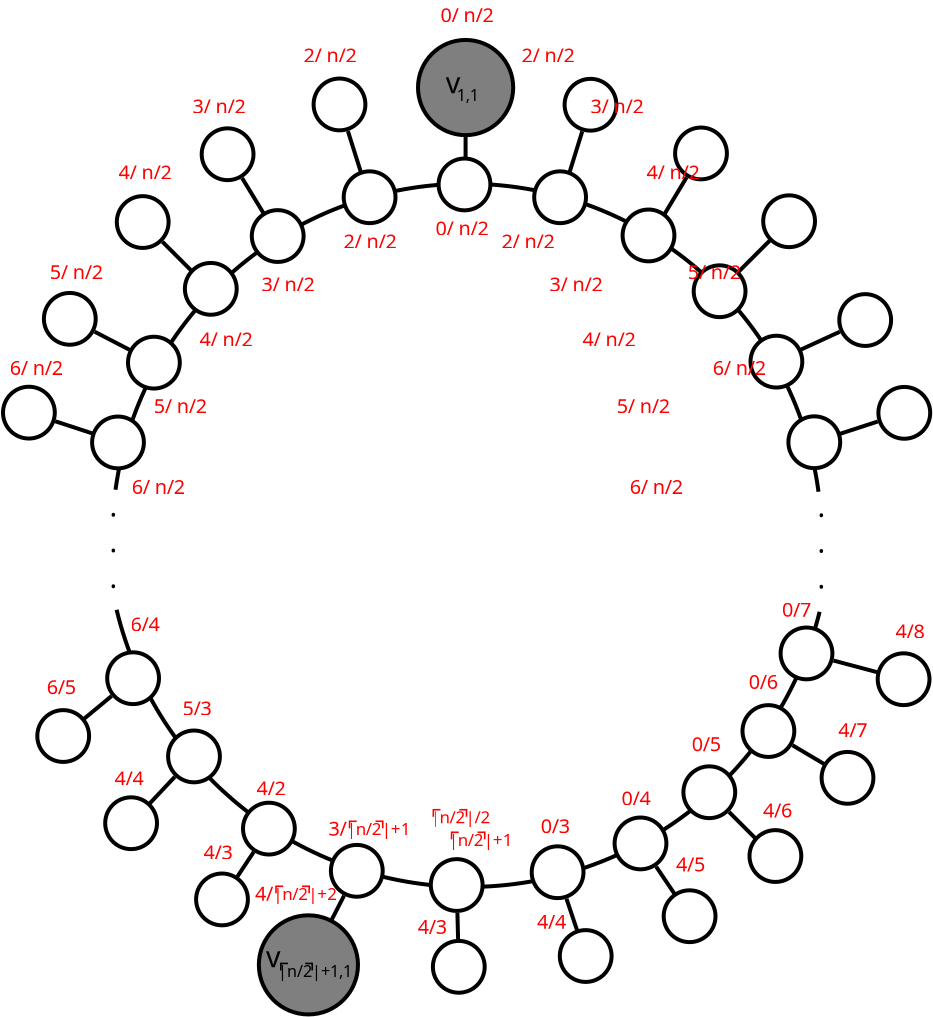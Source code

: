 <?xml version="1.0" encoding="UTF-8"?>
<dia:diagram xmlns:dia="http://www.lysator.liu.se/~alla/dia/">
  <dia:layer name="Background" visible="true" active="true">
    <dia:object type="Standard - Line" version="0" id="O0">
      <dia:attribute name="obj_pos">
        <dia:point val="31.954,2.133"/>
      </dia:attribute>
      <dia:attribute name="obj_bb">
        <dia:rectangle val="31.854,2.033;32.054,4.6"/>
      </dia:attribute>
      <dia:attribute name="conn_endpoints">
        <dia:point val="31.954,2.133"/>
        <dia:point val="31.954,4.5"/>
      </dia:attribute>
      <dia:attribute name="numcp">
        <dia:int val="1"/>
      </dia:attribute>
      <dia:attribute name="line_width">
        <dia:real val="0.2"/>
      </dia:attribute>
      <dia:connections>
        <dia:connection handle="0" to="O1" connection="8"/>
      </dia:connections>
    </dia:object>
    <dia:object type="Standard - Ellipse" version="0" id="O1">
      <dia:attribute name="obj_pos">
        <dia:point val="29.575,-2.69"/>
      </dia:attribute>
      <dia:attribute name="obj_bb">
        <dia:rectangle val="29.475,-2.79;34.435,2.17"/>
      </dia:attribute>
      <dia:attribute name="elem_corner">
        <dia:point val="29.575,-2.69"/>
      </dia:attribute>
      <dia:attribute name="elem_width">
        <dia:real val="4.76"/>
      </dia:attribute>
      <dia:attribute name="elem_height">
        <dia:real val="4.76"/>
      </dia:attribute>
      <dia:attribute name="border_width">
        <dia:real val="0.2"/>
      </dia:attribute>
      <dia:attribute name="inner_color">
        <dia:color val="#7f7f7f"/>
      </dia:attribute>
      <dia:attribute name="aspect">
        <dia:enum val="2"/>
      </dia:attribute>
    </dia:object>
    <dia:object type="Standard - Line" version="0" id="O2">
      <dia:attribute name="obj_pos">
        <dia:point val="26.069,1.864"/>
      </dia:attribute>
      <dia:attribute name="obj_bb">
        <dia:rectangle val="25.944,1.738;27.243,5.312"/>
      </dia:attribute>
      <dia:attribute name="conn_endpoints">
        <dia:point val="26.069,1.864"/>
        <dia:point val="27.118,5.187"/>
      </dia:attribute>
      <dia:attribute name="numcp">
        <dia:int val="1"/>
      </dia:attribute>
      <dia:attribute name="line_width">
        <dia:real val="0.2"/>
      </dia:attribute>
      <dia:connections>
        <dia:connection handle="0" to="O3" connection="8"/>
      </dia:connections>
    </dia:object>
    <dia:object type="Standard - Ellipse" version="0" id="O3">
      <dia:attribute name="obj_pos">
        <dia:point val="24.355,-0.76"/>
      </dia:attribute>
      <dia:attribute name="obj_bb">
        <dia:rectangle val="24.255,-0.86;27.045,1.93"/>
      </dia:attribute>
      <dia:attribute name="elem_corner">
        <dia:point val="24.355,-0.76"/>
      </dia:attribute>
      <dia:attribute name="elem_width">
        <dia:real val="2.59"/>
      </dia:attribute>
      <dia:attribute name="elem_height">
        <dia:real val="2.59"/>
      </dia:attribute>
      <dia:attribute name="border_width">
        <dia:real val="0.2"/>
      </dia:attribute>
      <dia:attribute name="aspect">
        <dia:enum val="2"/>
      </dia:attribute>
    </dia:object>
    <dia:object type="Standard - Line" version="0" id="O4">
      <dia:attribute name="obj_pos">
        <dia:point val="37.787,1.883"/>
      </dia:attribute>
      <dia:attribute name="obj_bb">
        <dia:rectangle val="36.627,1.758;37.912,5.346"/>
      </dia:attribute>
      <dia:attribute name="conn_endpoints">
        <dia:point val="37.787,1.883"/>
        <dia:point val="36.752,5.221"/>
      </dia:attribute>
      <dia:attribute name="numcp">
        <dia:int val="1"/>
      </dia:attribute>
      <dia:attribute name="line_width">
        <dia:real val="0.2"/>
      </dia:attribute>
      <dia:connections>
        <dia:connection handle="0" to="O5" connection="8"/>
      </dia:connections>
    </dia:object>
    <dia:object type="Standard - Ellipse" version="0" id="O5">
      <dia:attribute name="obj_pos">
        <dia:point val="36.905,-0.745"/>
      </dia:attribute>
      <dia:attribute name="obj_bb">
        <dia:rectangle val="36.805,-0.845;39.595,1.945"/>
      </dia:attribute>
      <dia:attribute name="elem_corner">
        <dia:point val="36.905,-0.745"/>
      </dia:attribute>
      <dia:attribute name="elem_width">
        <dia:real val="2.59"/>
      </dia:attribute>
      <dia:attribute name="elem_height">
        <dia:real val="2.59"/>
      </dia:attribute>
      <dia:attribute name="border_width">
        <dia:real val="0.2"/>
      </dia:attribute>
      <dia:attribute name="aspect">
        <dia:enum val="2"/>
      </dia:attribute>
    </dia:object>
    <dia:object type="Standard - Line" version="0" id="O6">
      <dia:attribute name="obj_pos">
        <dia:point val="20.781,4.217"/>
      </dia:attribute>
      <dia:attribute name="obj_bb">
        <dia:rectangle val="20.643,4.079;22.697,7.273"/>
      </dia:attribute>
      <dia:attribute name="conn_endpoints">
        <dia:point val="20.781,4.217"/>
        <dia:point val="22.559,7.136"/>
      </dia:attribute>
      <dia:attribute name="numcp">
        <dia:int val="1"/>
      </dia:attribute>
      <dia:attribute name="line_width">
        <dia:real val="0.2"/>
      </dia:attribute>
      <dia:connections>
        <dia:connection handle="0" to="O7" connection="8"/>
      </dia:connections>
    </dia:object>
    <dia:object type="Standard - Ellipse" version="0" id="O7">
      <dia:attribute name="obj_pos">
        <dia:point val="18.76,1.73"/>
      </dia:attribute>
      <dia:attribute name="obj_bb">
        <dia:rectangle val="18.66,1.63;21.45,4.42"/>
      </dia:attribute>
      <dia:attribute name="elem_corner">
        <dia:point val="18.76,1.73"/>
      </dia:attribute>
      <dia:attribute name="elem_width">
        <dia:real val="2.59"/>
      </dia:attribute>
      <dia:attribute name="elem_height">
        <dia:real val="2.59"/>
      </dia:attribute>
      <dia:attribute name="border_width">
        <dia:real val="0.2"/>
      </dia:attribute>
      <dia:attribute name="aspect">
        <dia:enum val="2"/>
      </dia:attribute>
    </dia:object>
    <dia:object type="Standard - Line" version="0" id="O8">
      <dia:attribute name="obj_pos">
        <dia:point val="16.796,7.401"/>
      </dia:attribute>
      <dia:attribute name="obj_bb">
        <dia:rectangle val="16.655,7.259;19.326,9.93"/>
      </dia:attribute>
      <dia:attribute name="conn_endpoints">
        <dia:point val="16.796,7.401"/>
        <dia:point val="19.185,9.789"/>
      </dia:attribute>
      <dia:attribute name="numcp">
        <dia:int val="1"/>
      </dia:attribute>
      <dia:attribute name="line_width">
        <dia:real val="0.2"/>
      </dia:attribute>
      <dia:connections>
        <dia:connection handle="0" to="O9" connection="8"/>
      </dia:connections>
    </dia:object>
    <dia:object type="Standard - Ellipse" version="0" id="O9">
      <dia:attribute name="obj_pos">
        <dia:point val="14.515,5.12"/>
      </dia:attribute>
      <dia:attribute name="obj_bb">
        <dia:rectangle val="14.415,5.02;17.205,7.81"/>
      </dia:attribute>
      <dia:attribute name="elem_corner">
        <dia:point val="14.515,5.12"/>
      </dia:attribute>
      <dia:attribute name="elem_width">
        <dia:real val="2.59"/>
      </dia:attribute>
      <dia:attribute name="elem_height">
        <dia:real val="2.59"/>
      </dia:attribute>
      <dia:attribute name="border_width">
        <dia:real val="0.2"/>
      </dia:attribute>
      <dia:attribute name="aspect">
        <dia:enum val="2"/>
      </dia:attribute>
    </dia:object>
    <dia:object type="Standard - Line" version="0" id="O10">
      <dia:attribute name="obj_pos">
        <dia:point val="13.404,11.897"/>
      </dia:attribute>
      <dia:attribute name="obj_bb">
        <dia:rectangle val="13.269,11.762;16.505,13.57"/>
      </dia:attribute>
      <dia:attribute name="conn_endpoints">
        <dia:point val="13.404,11.897"/>
        <dia:point val="16.37,13.436"/>
      </dia:attribute>
      <dia:attribute name="numcp">
        <dia:int val="1"/>
      </dia:attribute>
      <dia:attribute name="line_width">
        <dia:real val="0.2"/>
      </dia:attribute>
      <dia:connections>
        <dia:connection handle="0" to="O11" connection="8"/>
      </dia:connections>
    </dia:object>
    <dia:object type="Standard - Ellipse" version="0" id="O11">
      <dia:attribute name="obj_pos">
        <dia:point val="10.87,9.96"/>
      </dia:attribute>
      <dia:attribute name="obj_bb">
        <dia:rectangle val="10.77,9.86;13.56,12.65"/>
      </dia:attribute>
      <dia:attribute name="elem_corner">
        <dia:point val="10.87,9.96"/>
      </dia:attribute>
      <dia:attribute name="elem_width">
        <dia:real val="2.59"/>
      </dia:attribute>
      <dia:attribute name="elem_height">
        <dia:real val="2.59"/>
      </dia:attribute>
      <dia:attribute name="border_width">
        <dia:real val="0.2"/>
      </dia:attribute>
      <dia:attribute name="aspect">
        <dia:enum val="2"/>
      </dia:attribute>
    </dia:object>
    <dia:object type="Standard - Line" version="0" id="O12">
      <dia:attribute name="obj_pos">
        <dia:point val="11.438,16.377"/>
      </dia:attribute>
      <dia:attribute name="obj_bb">
        <dia:rectangle val="11.311,16.251;14.774,17.555"/>
      </dia:attribute>
      <dia:attribute name="conn_endpoints">
        <dia:point val="11.438,16.377"/>
        <dia:point val="14.648,17.429"/>
      </dia:attribute>
      <dia:attribute name="numcp">
        <dia:int val="1"/>
      </dia:attribute>
      <dia:attribute name="line_width">
        <dia:real val="0.2"/>
      </dia:attribute>
      <dia:connections>
        <dia:connection handle="0" to="O13" connection="8"/>
      </dia:connections>
    </dia:object>
    <dia:object type="Standard - Ellipse" version="0" id="O13">
      <dia:attribute name="obj_pos">
        <dia:point val="8.825,14.65"/>
      </dia:attribute>
      <dia:attribute name="obj_bb">
        <dia:rectangle val="8.725,14.55;11.515,17.34"/>
      </dia:attribute>
      <dia:attribute name="elem_corner">
        <dia:point val="8.825,14.65"/>
      </dia:attribute>
      <dia:attribute name="elem_width">
        <dia:real val="2.59"/>
      </dia:attribute>
      <dia:attribute name="elem_height">
        <dia:real val="2.59"/>
      </dia:attribute>
      <dia:attribute name="border_width">
        <dia:real val="0.2"/>
      </dia:attribute>
      <dia:attribute name="aspect">
        <dia:enum val="2"/>
      </dia:attribute>
    </dia:object>
    <dia:object type="Standard - Line" version="0" id="O14">
      <dia:attribute name="obj_pos">
        <dia:point val="43.005,4.18"/>
      </dia:attribute>
      <dia:attribute name="obj_bb">
        <dia:rectangle val="41.12,4.043;43.143,7.222"/>
      </dia:attribute>
      <dia:attribute name="conn_endpoints">
        <dia:point val="43.005,4.18"/>
        <dia:point val="41.257,7.085"/>
      </dia:attribute>
      <dia:attribute name="numcp">
        <dia:int val="1"/>
      </dia:attribute>
      <dia:attribute name="line_width">
        <dia:real val="0.2"/>
      </dia:attribute>
      <dia:connections>
        <dia:connection handle="0" to="O15" connection="8"/>
      </dia:connections>
    </dia:object>
    <dia:object type="Standard - Ellipse" version="0" id="O15">
      <dia:attribute name="obj_pos">
        <dia:point val="42.43,1.69"/>
      </dia:attribute>
      <dia:attribute name="obj_bb">
        <dia:rectangle val="42.33,1.59;45.12,4.38"/>
      </dia:attribute>
      <dia:attribute name="elem_corner">
        <dia:point val="42.43,1.69"/>
      </dia:attribute>
      <dia:attribute name="elem_width">
        <dia:real val="2.59"/>
      </dia:attribute>
      <dia:attribute name="elem_height">
        <dia:real val="2.59"/>
      </dia:attribute>
      <dia:attribute name="border_width">
        <dia:real val="0.2"/>
      </dia:attribute>
      <dia:attribute name="aspect">
        <dia:enum val="2"/>
      </dia:attribute>
    </dia:object>
    <dia:object type="Standard - Line" version="0" id="O16">
      <dia:attribute name="obj_pos">
        <dia:point val="47.156,7.348"/>
      </dia:attribute>
      <dia:attribute name="obj_bb">
        <dia:rectangle val="44.574,7.207;47.298,9.93"/>
      </dia:attribute>
      <dia:attribute name="conn_endpoints">
        <dia:point val="47.156,7.348"/>
        <dia:point val="44.715,9.789"/>
      </dia:attribute>
      <dia:attribute name="numcp">
        <dia:int val="1"/>
      </dia:attribute>
      <dia:attribute name="line_width">
        <dia:real val="0.2"/>
      </dia:attribute>
      <dia:connections>
        <dia:connection handle="0" to="O17" connection="8"/>
      </dia:connections>
    </dia:object>
    <dia:object type="Standard - Ellipse" version="0" id="O17">
      <dia:attribute name="obj_pos">
        <dia:point val="46.835,5.08"/>
      </dia:attribute>
      <dia:attribute name="obj_bb">
        <dia:rectangle val="46.735,4.98;49.525,7.77"/>
      </dia:attribute>
      <dia:attribute name="elem_corner">
        <dia:point val="46.835,5.08"/>
      </dia:attribute>
      <dia:attribute name="elem_width">
        <dia:real val="2.59"/>
      </dia:attribute>
      <dia:attribute name="elem_height">
        <dia:real val="2.59"/>
      </dia:attribute>
      <dia:attribute name="border_width">
        <dia:real val="0.2"/>
      </dia:attribute>
      <dia:attribute name="aspect">
        <dia:enum val="2"/>
      </dia:attribute>
    </dia:object>
    <dia:object type="Standard - Line" version="0" id="O18">
      <dia:attribute name="obj_pos">
        <dia:point val="50.668,11.898"/>
      </dia:attribute>
      <dia:attribute name="obj_bb">
        <dia:rectangle val="47.353,11.765;50.8,13.493"/>
      </dia:attribute>
      <dia:attribute name="conn_endpoints">
        <dia:point val="50.668,11.898"/>
        <dia:point val="47.486,13.36"/>
      </dia:attribute>
      <dia:attribute name="numcp">
        <dia:int val="1"/>
      </dia:attribute>
      <dia:attribute name="line_width">
        <dia:real val="0.2"/>
      </dia:attribute>
      <dia:connections>
        <dia:connection handle="0" to="O19" connection="8"/>
      </dia:connections>
    </dia:object>
    <dia:object type="Standard - Ellipse" version="0" id="O19">
      <dia:attribute name="obj_pos">
        <dia:point val="50.64,10.02"/>
      </dia:attribute>
      <dia:attribute name="obj_bb">
        <dia:rectangle val="50.54,9.92;53.33,12.71"/>
      </dia:attribute>
      <dia:attribute name="elem_corner">
        <dia:point val="50.64,10.02"/>
      </dia:attribute>
      <dia:attribute name="elem_width">
        <dia:real val="2.59"/>
      </dia:attribute>
      <dia:attribute name="elem_height">
        <dia:real val="2.59"/>
      </dia:attribute>
      <dia:attribute name="border_width">
        <dia:real val="0.2"/>
      </dia:attribute>
      <dia:attribute name="aspect">
        <dia:enum val="2"/>
      </dia:attribute>
    </dia:object>
    <dia:object type="Standard - Line" version="0" id="O20">
      <dia:attribute name="obj_pos">
        <dia:point val="52.564,16.387"/>
      </dia:attribute>
      <dia:attribute name="obj_bb">
        <dia:rectangle val="49.331,16.261;52.69,17.527"/>
      </dia:attribute>
      <dia:attribute name="conn_endpoints">
        <dia:point val="52.564,16.387"/>
        <dia:point val="49.457,17.401"/>
      </dia:attribute>
      <dia:attribute name="numcp">
        <dia:int val="1"/>
      </dia:attribute>
      <dia:attribute name="line_width">
        <dia:real val="0.2"/>
      </dia:attribute>
      <dia:connections>
        <dia:connection handle="0" to="O21" connection="8"/>
      </dia:connections>
    </dia:object>
    <dia:object type="Standard - Ellipse" version="0" id="O21">
      <dia:attribute name="obj_pos">
        <dia:point val="52.595,14.66"/>
      </dia:attribute>
      <dia:attribute name="obj_bb">
        <dia:rectangle val="52.495,14.56;55.285,17.35"/>
      </dia:attribute>
      <dia:attribute name="elem_corner">
        <dia:point val="52.595,14.66"/>
      </dia:attribute>
      <dia:attribute name="elem_width">
        <dia:real val="2.59"/>
      </dia:attribute>
      <dia:attribute name="elem_height">
        <dia:real val="2.59"/>
      </dia:attribute>
      <dia:attribute name="border_width">
        <dia:real val="0.2"/>
      </dia:attribute>
      <dia:attribute name="aspect">
        <dia:enum val="2"/>
      </dia:attribute>
    </dia:object>
    <dia:object type="Standard - Arc" version="0" id="O22">
      <dia:attribute name="obj_pos">
        <dia:point val="49.6,19.9"/>
      </dia:attribute>
      <dia:attribute name="obj_bb">
        <dia:rectangle val="14.35,4.4;49.7,20.0"/>
      </dia:attribute>
      <dia:attribute name="conn_endpoints">
        <dia:point val="49.6,19.9"/>
        <dia:point val="14.45,19.8"/>
      </dia:attribute>
      <dia:attribute name="curve_distance">
        <dia:real val="15.35"/>
      </dia:attribute>
      <dia:attribute name="line_width">
        <dia:real val="0.2"/>
      </dia:attribute>
    </dia:object>
    <dia:object type="Standard - Ellipse" version="0" id="O23">
      <dia:attribute name="obj_pos">
        <dia:point val="21.265,5.82"/>
      </dia:attribute>
      <dia:attribute name="obj_bb">
        <dia:rectangle val="21.165,5.72;23.955,8.51"/>
      </dia:attribute>
      <dia:attribute name="elem_corner">
        <dia:point val="21.265,5.82"/>
      </dia:attribute>
      <dia:attribute name="elem_width">
        <dia:real val="2.59"/>
      </dia:attribute>
      <dia:attribute name="elem_height">
        <dia:real val="2.59"/>
      </dia:attribute>
      <dia:attribute name="border_width">
        <dia:real val="0.2"/>
      </dia:attribute>
      <dia:attribute name="aspect">
        <dia:enum val="2"/>
      </dia:attribute>
    </dia:object>
    <dia:object type="Standard - Ellipse" version="0" id="O24">
      <dia:attribute name="obj_pos">
        <dia:point val="17.92,8.46"/>
      </dia:attribute>
      <dia:attribute name="obj_bb">
        <dia:rectangle val="17.82,8.36;20.61,11.15"/>
      </dia:attribute>
      <dia:attribute name="elem_corner">
        <dia:point val="17.92,8.46"/>
      </dia:attribute>
      <dia:attribute name="elem_width">
        <dia:real val="2.59"/>
      </dia:attribute>
      <dia:attribute name="elem_height">
        <dia:real val="2.59"/>
      </dia:attribute>
      <dia:attribute name="border_width">
        <dia:real val="0.2"/>
      </dia:attribute>
      <dia:attribute name="aspect">
        <dia:enum val="2"/>
      </dia:attribute>
    </dia:object>
    <dia:object type="Standard - Ellipse" version="0" id="O25">
      <dia:attribute name="obj_pos">
        <dia:point val="15.075,12.15"/>
      </dia:attribute>
      <dia:attribute name="obj_bb">
        <dia:rectangle val="14.975,12.05;17.765,14.84"/>
      </dia:attribute>
      <dia:attribute name="elem_corner">
        <dia:point val="15.075,12.15"/>
      </dia:attribute>
      <dia:attribute name="elem_width">
        <dia:real val="2.59"/>
      </dia:attribute>
      <dia:attribute name="elem_height">
        <dia:real val="2.59"/>
      </dia:attribute>
      <dia:attribute name="border_width">
        <dia:real val="0.2"/>
      </dia:attribute>
      <dia:attribute name="aspect">
        <dia:enum val="2"/>
      </dia:attribute>
    </dia:object>
    <dia:object type="Standard - Ellipse" version="0" id="O26">
      <dia:attribute name="obj_pos">
        <dia:point val="13.28,16.14"/>
      </dia:attribute>
      <dia:attribute name="obj_bb">
        <dia:rectangle val="13.18,16.04;15.97,18.83"/>
      </dia:attribute>
      <dia:attribute name="elem_corner">
        <dia:point val="13.28,16.14"/>
      </dia:attribute>
      <dia:attribute name="elem_width">
        <dia:real val="2.59"/>
      </dia:attribute>
      <dia:attribute name="elem_height">
        <dia:real val="2.59"/>
      </dia:attribute>
      <dia:attribute name="border_width">
        <dia:real val="0.2"/>
      </dia:attribute>
      <dia:attribute name="aspect">
        <dia:enum val="2"/>
      </dia:attribute>
    </dia:object>
    <dia:object type="Standard - Ellipse" version="0" id="O27">
      <dia:attribute name="obj_pos">
        <dia:point val="25.86,3.88"/>
      </dia:attribute>
      <dia:attribute name="obj_bb">
        <dia:rectangle val="25.76,3.78;28.55,6.57"/>
      </dia:attribute>
      <dia:attribute name="elem_corner">
        <dia:point val="25.86,3.88"/>
      </dia:attribute>
      <dia:attribute name="elem_width">
        <dia:real val="2.59"/>
      </dia:attribute>
      <dia:attribute name="elem_height">
        <dia:real val="2.59"/>
      </dia:attribute>
      <dia:attribute name="border_width">
        <dia:real val="0.2"/>
      </dia:attribute>
      <dia:attribute name="aspect">
        <dia:enum val="2"/>
      </dia:attribute>
    </dia:object>
    <dia:object type="Standard - Ellipse" version="0" id="O28">
      <dia:attribute name="obj_pos">
        <dia:point val="30.605,3.24"/>
      </dia:attribute>
      <dia:attribute name="obj_bb">
        <dia:rectangle val="30.505,3.14;33.295,5.93"/>
      </dia:attribute>
      <dia:attribute name="elem_corner">
        <dia:point val="30.605,3.24"/>
      </dia:attribute>
      <dia:attribute name="elem_width">
        <dia:real val="2.59"/>
      </dia:attribute>
      <dia:attribute name="elem_height">
        <dia:real val="2.59"/>
      </dia:attribute>
      <dia:attribute name="border_width">
        <dia:real val="0.2"/>
      </dia:attribute>
      <dia:attribute name="aspect">
        <dia:enum val="2"/>
      </dia:attribute>
    </dia:object>
    <dia:object type="Standard - Ellipse" version="0" id="O29">
      <dia:attribute name="obj_pos">
        <dia:point val="35.385,3.88"/>
      </dia:attribute>
      <dia:attribute name="obj_bb">
        <dia:rectangle val="35.285,3.78;38.075,6.57"/>
      </dia:attribute>
      <dia:attribute name="elem_corner">
        <dia:point val="35.385,3.88"/>
      </dia:attribute>
      <dia:attribute name="elem_width">
        <dia:real val="2.59"/>
      </dia:attribute>
      <dia:attribute name="elem_height">
        <dia:real val="2.59"/>
      </dia:attribute>
      <dia:attribute name="border_width">
        <dia:real val="0.2"/>
      </dia:attribute>
      <dia:attribute name="aspect">
        <dia:enum val="2"/>
      </dia:attribute>
    </dia:object>
    <dia:object type="Standard - Ellipse" version="0" id="O30">
      <dia:attribute name="obj_pos">
        <dia:point val="46.2,12.1"/>
      </dia:attribute>
      <dia:attribute name="obj_bb">
        <dia:rectangle val="46.1,12;48.89,14.79"/>
      </dia:attribute>
      <dia:attribute name="elem_corner">
        <dia:point val="46.2,12.1"/>
      </dia:attribute>
      <dia:attribute name="elem_width">
        <dia:real val="2.59"/>
      </dia:attribute>
      <dia:attribute name="elem_height">
        <dia:real val="2.59"/>
      </dia:attribute>
      <dia:attribute name="border_width">
        <dia:real val="0.2"/>
      </dia:attribute>
      <dia:attribute name="aspect">
        <dia:enum val="2"/>
      </dia:attribute>
    </dia:object>
    <dia:object type="Standard - Ellipse" version="0" id="O31">
      <dia:attribute name="obj_pos">
        <dia:point val="48.095,16.13"/>
      </dia:attribute>
      <dia:attribute name="obj_bb">
        <dia:rectangle val="47.995,16.03;50.785,18.82"/>
      </dia:attribute>
      <dia:attribute name="elem_corner">
        <dia:point val="48.095,16.13"/>
      </dia:attribute>
      <dia:attribute name="elem_width">
        <dia:real val="2.59"/>
      </dia:attribute>
      <dia:attribute name="elem_height">
        <dia:real val="2.59"/>
      </dia:attribute>
      <dia:attribute name="border_width">
        <dia:real val="0.2"/>
      </dia:attribute>
      <dia:attribute name="aspect">
        <dia:enum val="2"/>
      </dia:attribute>
    </dia:object>
    <dia:object type="Standard - Ellipse" version="0" id="O32">
      <dia:attribute name="obj_pos">
        <dia:point val="39.805,5.79"/>
      </dia:attribute>
      <dia:attribute name="obj_bb">
        <dia:rectangle val="39.705,5.69;42.495,8.48"/>
      </dia:attribute>
      <dia:attribute name="elem_corner">
        <dia:point val="39.805,5.79"/>
      </dia:attribute>
      <dia:attribute name="elem_width">
        <dia:real val="2.59"/>
      </dia:attribute>
      <dia:attribute name="elem_height">
        <dia:real val="2.59"/>
      </dia:attribute>
      <dia:attribute name="border_width">
        <dia:real val="0.2"/>
      </dia:attribute>
      <dia:attribute name="aspect">
        <dia:enum val="2"/>
      </dia:attribute>
    </dia:object>
    <dia:object type="Standard - Ellipse" version="0" id="O33">
      <dia:attribute name="obj_pos">
        <dia:point val="43.36,8.58"/>
      </dia:attribute>
      <dia:attribute name="obj_bb">
        <dia:rectangle val="43.26,8.48;46.05,11.27"/>
      </dia:attribute>
      <dia:attribute name="elem_corner">
        <dia:point val="43.36,8.58"/>
      </dia:attribute>
      <dia:attribute name="elem_width">
        <dia:real val="2.59"/>
      </dia:attribute>
      <dia:attribute name="elem_height">
        <dia:real val="2.59"/>
      </dia:attribute>
      <dia:attribute name="border_width">
        <dia:real val="0.2"/>
      </dia:attribute>
      <dia:attribute name="aspect">
        <dia:enum val="2"/>
      </dia:attribute>
    </dia:object>
    <dia:object type="Standard - Arc" version="0" id="O34">
      <dia:attribute name="obj_pos">
        <dia:point val="49.655,25.902"/>
      </dia:attribute>
      <dia:attribute name="obj_bb">
        <dia:rectangle val="14.405,25.702;49.756,39.762"/>
      </dia:attribute>
      <dia:attribute name="conn_endpoints">
        <dia:point val="49.655,25.902"/>
        <dia:point val="14.505,25.802"/>
      </dia:attribute>
      <dia:attribute name="curve_distance">
        <dia:real val="-13.809"/>
      </dia:attribute>
      <dia:attribute name="line_width">
        <dia:real val="0.2"/>
      </dia:attribute>
    </dia:object>
    <dia:object type="Standard - Line" version="0" id="O35">
      <dia:attribute name="obj_pos">
        <dia:point val="45.126,35.911"/>
      </dia:attribute>
      <dia:attribute name="obj_bb">
        <dia:rectangle val="44.985,35.77;47.656,38.44"/>
      </dia:attribute>
      <dia:attribute name="conn_endpoints">
        <dia:point val="45.126,35.911"/>
        <dia:point val="47.515,38.299"/>
      </dia:attribute>
      <dia:attribute name="numcp">
        <dia:int val="1"/>
      </dia:attribute>
      <dia:attribute name="line_width">
        <dia:real val="0.2"/>
      </dia:attribute>
      <dia:connections>
        <dia:connection handle="0" to="O36" connection="8"/>
      </dia:connections>
    </dia:object>
    <dia:object type="Standard - Ellipse" version="0" id="O36">
      <dia:attribute name="obj_pos">
        <dia:point val="42.845,33.63"/>
      </dia:attribute>
      <dia:attribute name="obj_bb">
        <dia:rectangle val="42.745,33.53;45.535,36.32"/>
      </dia:attribute>
      <dia:attribute name="elem_corner">
        <dia:point val="42.845,33.63"/>
      </dia:attribute>
      <dia:attribute name="elem_width">
        <dia:real val="2.59"/>
      </dia:attribute>
      <dia:attribute name="elem_height">
        <dia:real val="2.59"/>
      </dia:attribute>
      <dia:attribute name="border_width">
        <dia:real val="0.2"/>
      </dia:attribute>
      <dia:attribute name="aspect">
        <dia:enum val="2"/>
      </dia:attribute>
    </dia:object>
    <dia:object type="Standard - Line" version="0" id="O37">
      <dia:attribute name="obj_pos">
        <dia:point val="48.294,32.575"/>
      </dia:attribute>
      <dia:attribute name="obj_bb">
        <dia:rectangle val="48.157,32.438;51.187,34.342"/>
      </dia:attribute>
      <dia:attribute name="conn_endpoints">
        <dia:point val="48.294,32.575"/>
        <dia:point val="51.05,34.205"/>
      </dia:attribute>
      <dia:attribute name="numcp">
        <dia:int val="1"/>
      </dia:attribute>
      <dia:attribute name="line_width">
        <dia:real val="0.2"/>
      </dia:attribute>
      <dia:connections>
        <dia:connection handle="0" to="O38" connection="8"/>
      </dia:connections>
    </dia:object>
    <dia:object type="Standard - Ellipse" version="0" id="O38">
      <dia:attribute name="obj_pos">
        <dia:point val="45.8,30.57"/>
      </dia:attribute>
      <dia:attribute name="obj_bb">
        <dia:rectangle val="45.7,30.47;48.49,33.26"/>
      </dia:attribute>
      <dia:attribute name="elem_corner">
        <dia:point val="45.8,30.57"/>
      </dia:attribute>
      <dia:attribute name="elem_width">
        <dia:real val="2.59"/>
      </dia:attribute>
      <dia:attribute name="elem_height">
        <dia:real val="2.59"/>
      </dia:attribute>
      <dia:attribute name="border_width">
        <dia:real val="0.2"/>
      </dia:attribute>
      <dia:attribute name="aspect">
        <dia:enum val="2"/>
      </dia:attribute>
    </dia:object>
    <dia:object type="Standard - Ellipse" version="0" id="O39">
      <dia:attribute name="obj_pos">
        <dia:point val="46.15,36.82"/>
      </dia:attribute>
      <dia:attribute name="obj_bb">
        <dia:rectangle val="46.05,36.72;48.84,39.51"/>
      </dia:attribute>
      <dia:attribute name="elem_corner">
        <dia:point val="46.15,36.82"/>
      </dia:attribute>
      <dia:attribute name="elem_width">
        <dia:real val="2.59"/>
      </dia:attribute>
      <dia:attribute name="elem_height">
        <dia:real val="2.59"/>
      </dia:attribute>
      <dia:attribute name="border_width">
        <dia:real val="0.2"/>
      </dia:attribute>
      <dia:attribute name="aspect">
        <dia:enum val="2"/>
      </dia:attribute>
    </dia:object>
    <dia:object type="Standard - Ellipse" version="0" id="O40">
      <dia:attribute name="obj_pos">
        <dia:point val="49.755,32.91"/>
      </dia:attribute>
      <dia:attribute name="obj_bb">
        <dia:rectangle val="49.655,32.81;52.445,35.6"/>
      </dia:attribute>
      <dia:attribute name="elem_corner">
        <dia:point val="49.755,32.91"/>
      </dia:attribute>
      <dia:attribute name="elem_width">
        <dia:real val="2.59"/>
      </dia:attribute>
      <dia:attribute name="elem_height">
        <dia:real val="2.59"/>
      </dia:attribute>
      <dia:attribute name="border_width">
        <dia:real val="0.2"/>
      </dia:attribute>
      <dia:attribute name="aspect">
        <dia:enum val="2"/>
      </dia:attribute>
    </dia:object>
    <dia:object type="Standard - Line" version="0" id="O41">
      <dia:attribute name="obj_pos">
        <dia:point val="50.348,28.342"/>
      </dia:attribute>
      <dia:attribute name="obj_bb">
        <dia:rectangle val="50.225,28.22;53.977,29.396"/>
      </dia:attribute>
      <dia:attribute name="conn_endpoints">
        <dia:point val="50.348,28.342"/>
        <dia:point val="53.855,29.274"/>
      </dia:attribute>
      <dia:attribute name="numcp">
        <dia:int val="1"/>
      </dia:attribute>
      <dia:attribute name="line_width">
        <dia:real val="0.2"/>
      </dia:attribute>
      <dia:connections>
        <dia:connection handle="0" to="O42" connection="8"/>
      </dia:connections>
    </dia:object>
    <dia:object type="Standard - Ellipse" version="0" id="O42">
      <dia:attribute name="obj_pos">
        <dia:point val="47.705,26.689"/>
      </dia:attribute>
      <dia:attribute name="obj_bb">
        <dia:rectangle val="47.605,26.589;50.395,29.379"/>
      </dia:attribute>
      <dia:attribute name="elem_corner">
        <dia:point val="47.705,26.689"/>
      </dia:attribute>
      <dia:attribute name="elem_width">
        <dia:real val="2.59"/>
      </dia:attribute>
      <dia:attribute name="elem_height">
        <dia:real val="2.59"/>
      </dia:attribute>
      <dia:attribute name="border_width">
        <dia:real val="0.2"/>
      </dia:attribute>
      <dia:attribute name="aspect">
        <dia:enum val="2"/>
      </dia:attribute>
    </dia:object>
    <dia:object type="Standard - Ellipse" version="0" id="O43">
      <dia:attribute name="obj_pos">
        <dia:point val="52.56,27.979"/>
      </dia:attribute>
      <dia:attribute name="obj_bb">
        <dia:rectangle val="52.46,27.879;55.25,30.669"/>
      </dia:attribute>
      <dia:attribute name="elem_corner">
        <dia:point val="52.56,27.979"/>
      </dia:attribute>
      <dia:attribute name="elem_width">
        <dia:real val="2.59"/>
      </dia:attribute>
      <dia:attribute name="elem_height">
        <dia:real val="2.59"/>
      </dia:attribute>
      <dia:attribute name="border_width">
        <dia:real val="0.2"/>
      </dia:attribute>
      <dia:attribute name="aspect">
        <dia:enum val="2"/>
      </dia:attribute>
    </dia:object>
    <dia:object type="Standard - Line" version="0" id="O44">
      <dia:attribute name="obj_pos">
        <dia:point val="41.48,38.64"/>
      </dia:attribute>
      <dia:attribute name="obj_bb">
        <dia:rectangle val="41.341,38.502;43.294,41.263"/>
      </dia:attribute>
      <dia:attribute name="conn_endpoints">
        <dia:point val="41.48,38.64"/>
        <dia:point val="43.155,41.124"/>
      </dia:attribute>
      <dia:attribute name="numcp">
        <dia:int val="1"/>
      </dia:attribute>
      <dia:attribute name="line_width">
        <dia:real val="0.2"/>
      </dia:attribute>
      <dia:connections>
        <dia:connection handle="0" to="O45" connection="8"/>
      </dia:connections>
    </dia:object>
    <dia:object type="Standard - Ellipse" version="0" id="O45">
      <dia:attribute name="obj_pos">
        <dia:point val="39.405,36.189"/>
      </dia:attribute>
      <dia:attribute name="obj_bb">
        <dia:rectangle val="39.305,36.089;42.095,38.879"/>
      </dia:attribute>
      <dia:attribute name="elem_corner">
        <dia:point val="39.405,36.189"/>
      </dia:attribute>
      <dia:attribute name="elem_width">
        <dia:real val="2.59"/>
      </dia:attribute>
      <dia:attribute name="elem_height">
        <dia:real val="2.59"/>
      </dia:attribute>
      <dia:attribute name="border_width">
        <dia:real val="0.2"/>
      </dia:attribute>
      <dia:attribute name="aspect">
        <dia:enum val="2"/>
      </dia:attribute>
    </dia:object>
    <dia:object type="Standard - Ellipse" version="0" id="O46">
      <dia:attribute name="obj_pos">
        <dia:point val="41.86,39.829"/>
      </dia:attribute>
      <dia:attribute name="obj_bb">
        <dia:rectangle val="41.76,39.729;44.55,42.519"/>
      </dia:attribute>
      <dia:attribute name="elem_corner">
        <dia:point val="41.86,39.829"/>
      </dia:attribute>
      <dia:attribute name="elem_width">
        <dia:real val="2.59"/>
      </dia:attribute>
      <dia:attribute name="elem_height">
        <dia:real val="2.59"/>
      </dia:attribute>
      <dia:attribute name="border_width">
        <dia:real val="0.2"/>
      </dia:attribute>
      <dia:attribute name="aspect">
        <dia:enum val="2"/>
      </dia:attribute>
    </dia:object>
    <dia:object type="Standard - Line" version="0" id="O47">
      <dia:attribute name="obj_pos">
        <dia:point val="36.998,40.246"/>
      </dia:attribute>
      <dia:attribute name="obj_bb">
        <dia:rectangle val="36.872,40.12;38.087,43.241"/>
      </dia:attribute>
      <dia:attribute name="conn_endpoints">
        <dia:point val="36.998,40.246"/>
        <dia:point val="37.96,43.114"/>
      </dia:attribute>
      <dia:attribute name="numcp">
        <dia:int val="1"/>
      </dia:attribute>
      <dia:attribute name="line_width">
        <dia:real val="0.2"/>
      </dia:attribute>
      <dia:connections>
        <dia:connection handle="0" to="O48" connection="8"/>
      </dia:connections>
    </dia:object>
    <dia:object type="Standard - Ellipse" version="0" id="O48">
      <dia:attribute name="obj_pos">
        <dia:point val="35.26,37.629"/>
      </dia:attribute>
      <dia:attribute name="obj_bb">
        <dia:rectangle val="35.16,37.529;37.95,40.319"/>
      </dia:attribute>
      <dia:attribute name="elem_corner">
        <dia:point val="35.26,37.629"/>
      </dia:attribute>
      <dia:attribute name="elem_width">
        <dia:real val="2.59"/>
      </dia:attribute>
      <dia:attribute name="elem_height">
        <dia:real val="2.59"/>
      </dia:attribute>
      <dia:attribute name="border_width">
        <dia:real val="0.2"/>
      </dia:attribute>
      <dia:attribute name="aspect">
        <dia:enum val="2"/>
      </dia:attribute>
    </dia:object>
    <dia:object type="Standard - Ellipse" version="0" id="O49">
      <dia:attribute name="obj_pos">
        <dia:point val="36.665,41.819"/>
      </dia:attribute>
      <dia:attribute name="obj_bb">
        <dia:rectangle val="36.565,41.719;39.355,44.509"/>
      </dia:attribute>
      <dia:attribute name="elem_corner">
        <dia:point val="36.665,41.819"/>
      </dia:attribute>
      <dia:attribute name="elem_width">
        <dia:real val="2.59"/>
      </dia:attribute>
      <dia:attribute name="elem_height">
        <dia:real val="2.59"/>
      </dia:attribute>
      <dia:attribute name="border_width">
        <dia:real val="0.2"/>
      </dia:attribute>
      <dia:attribute name="aspect">
        <dia:enum val="2"/>
      </dia:attribute>
    </dia:object>
    <dia:object type="Standard - Line" version="0" id="O50">
      <dia:attribute name="obj_pos">
        <dia:point val="31.546,40.959"/>
      </dia:attribute>
      <dia:attribute name="obj_bb">
        <dia:rectangle val="31.443,40.856;31.718,43.757"/>
      </dia:attribute>
      <dia:attribute name="conn_endpoints">
        <dia:point val="31.546,40.959"/>
        <dia:point val="31.615,43.654"/>
      </dia:attribute>
      <dia:attribute name="numcp">
        <dia:int val="1"/>
      </dia:attribute>
      <dia:attribute name="line_width">
        <dia:real val="0.2"/>
      </dia:attribute>
      <dia:connections>
        <dia:connection handle="0" to="O51" connection="8"/>
      </dia:connections>
    </dia:object>
    <dia:object type="Standard - Ellipse" version="0" id="O51">
      <dia:attribute name="obj_pos">
        <dia:point val="30.215,38.269"/>
      </dia:attribute>
      <dia:attribute name="obj_bb">
        <dia:rectangle val="30.115,38.169;32.905,40.959"/>
      </dia:attribute>
      <dia:attribute name="elem_corner">
        <dia:point val="30.215,38.269"/>
      </dia:attribute>
      <dia:attribute name="elem_width">
        <dia:real val="2.59"/>
      </dia:attribute>
      <dia:attribute name="elem_height">
        <dia:real val="2.59"/>
      </dia:attribute>
      <dia:attribute name="border_width">
        <dia:real val="0.2"/>
      </dia:attribute>
      <dia:attribute name="aspect">
        <dia:enum val="2"/>
      </dia:attribute>
    </dia:object>
    <dia:object type="Standard - Ellipse" version="0" id="O52">
      <dia:attribute name="obj_pos">
        <dia:point val="30.32,42.359"/>
      </dia:attribute>
      <dia:attribute name="obj_bb">
        <dia:rectangle val="30.22,42.259;33.01,45.049"/>
      </dia:attribute>
      <dia:attribute name="elem_corner">
        <dia:point val="30.32,42.359"/>
      </dia:attribute>
      <dia:attribute name="elem_width">
        <dia:real val="2.59"/>
      </dia:attribute>
      <dia:attribute name="elem_height">
        <dia:real val="2.59"/>
      </dia:attribute>
      <dia:attribute name="border_width">
        <dia:real val="0.2"/>
      </dia:attribute>
      <dia:attribute name="aspect">
        <dia:enum val="2"/>
      </dia:attribute>
    </dia:object>
    <dia:object type="Standard - Line" version="0" id="O53">
      <dia:attribute name="obj_pos">
        <dia:point val="25.878,40.095"/>
      </dia:attribute>
      <dia:attribute name="obj_bb">
        <dia:rectangle val="24.485,39.96;26.013,42.679"/>
      </dia:attribute>
      <dia:attribute name="conn_endpoints">
        <dia:point val="25.878,40.095"/>
        <dia:point val="24.62,42.544"/>
      </dia:attribute>
      <dia:attribute name="numcp">
        <dia:int val="1"/>
      </dia:attribute>
      <dia:attribute name="line_width">
        <dia:real val="0.2"/>
      </dia:attribute>
      <dia:connections>
        <dia:connection handle="0" to="O54" connection="8"/>
      </dia:connections>
    </dia:object>
    <dia:object type="Standard - Ellipse" version="0" id="O54">
      <dia:attribute name="obj_pos">
        <dia:point val="25.22,37.559"/>
      </dia:attribute>
      <dia:attribute name="obj_bb">
        <dia:rectangle val="25.12,37.459;27.91,40.249"/>
      </dia:attribute>
      <dia:attribute name="elem_corner">
        <dia:point val="25.22,37.559"/>
      </dia:attribute>
      <dia:attribute name="elem_width">
        <dia:real val="2.59"/>
      </dia:attribute>
      <dia:attribute name="elem_height">
        <dia:real val="2.59"/>
      </dia:attribute>
      <dia:attribute name="border_width">
        <dia:real val="0.2"/>
      </dia:attribute>
      <dia:attribute name="aspect">
        <dia:enum val="2"/>
      </dia:attribute>
    </dia:object>
    <dia:object type="Standard - Ellipse" version="0" id="O55">
      <dia:attribute name="obj_pos">
        <dia:point val="21.617,41.078"/>
      </dia:attribute>
      <dia:attribute name="obj_bb">
        <dia:rectangle val="21.517,40.978;26.673,46.135"/>
      </dia:attribute>
      <dia:attribute name="elem_corner">
        <dia:point val="21.617,41.078"/>
      </dia:attribute>
      <dia:attribute name="elem_width">
        <dia:real val="4.957"/>
      </dia:attribute>
      <dia:attribute name="elem_height">
        <dia:real val="4.957"/>
      </dia:attribute>
      <dia:attribute name="border_width">
        <dia:real val="0.2"/>
      </dia:attribute>
      <dia:attribute name="inner_color">
        <dia:color val="#7f7f7f"/>
      </dia:attribute>
      <dia:attribute name="aspect">
        <dia:enum val="2"/>
      </dia:attribute>
    </dia:object>
    <dia:object type="Standard - Line" version="0" id="O56">
      <dia:attribute name="obj_pos">
        <dia:point val="21.363,37.907"/>
      </dia:attribute>
      <dia:attribute name="obj_bb">
        <dia:rectangle val="19.649,37.768;21.501,40.423"/>
      </dia:attribute>
      <dia:attribute name="conn_endpoints">
        <dia:point val="21.363,37.907"/>
        <dia:point val="19.788,40.284"/>
      </dia:attribute>
      <dia:attribute name="numcp">
        <dia:int val="1"/>
      </dia:attribute>
      <dia:attribute name="line_width">
        <dia:real val="0.2"/>
      </dia:attribute>
    </dia:object>
    <dia:object type="Standard - Ellipse" version="0" id="O57">
      <dia:attribute name="obj_pos">
        <dia:point val="20.825,35.449"/>
      </dia:attribute>
      <dia:attribute name="obj_bb">
        <dia:rectangle val="20.725,35.349;23.515,38.139"/>
      </dia:attribute>
      <dia:attribute name="elem_corner">
        <dia:point val="20.825,35.449"/>
      </dia:attribute>
      <dia:attribute name="elem_width">
        <dia:real val="2.59"/>
      </dia:attribute>
      <dia:attribute name="elem_height">
        <dia:real val="2.59"/>
      </dia:attribute>
      <dia:attribute name="border_width">
        <dia:real val="0.2"/>
      </dia:attribute>
      <dia:attribute name="aspect">
        <dia:enum val="2"/>
      </dia:attribute>
    </dia:object>
    <dia:object type="Standard - Ellipse" version="0" id="O58">
      <dia:attribute name="obj_pos">
        <dia:point val="18.48,38.989"/>
      </dia:attribute>
      <dia:attribute name="obj_bb">
        <dia:rectangle val="18.38,38.889;21.17,41.679"/>
      </dia:attribute>
      <dia:attribute name="elem_corner">
        <dia:point val="18.48,38.989"/>
      </dia:attribute>
      <dia:attribute name="elem_width">
        <dia:real val="2.59"/>
      </dia:attribute>
      <dia:attribute name="elem_height">
        <dia:real val="2.59"/>
      </dia:attribute>
      <dia:attribute name="border_width">
        <dia:real val="0.2"/>
      </dia:attribute>
      <dia:attribute name="aspect">
        <dia:enum val="2"/>
      </dia:attribute>
    </dia:object>
    <dia:object type="Standard - Line" version="0" id="O59">
      <dia:attribute name="obj_pos">
        <dia:point val="17.419,34.149"/>
      </dia:attribute>
      <dia:attribute name="obj_bb">
        <dia:rectangle val="15.089,34.008;17.56,36.616"/>
      </dia:attribute>
      <dia:attribute name="conn_endpoints">
        <dia:point val="17.419,34.149"/>
        <dia:point val="15.23,36.474"/>
      </dia:attribute>
      <dia:attribute name="numcp">
        <dia:int val="1"/>
      </dia:attribute>
      <dia:attribute name="line_width">
        <dia:real val="0.2"/>
      </dia:attribute>
      <dia:connections>
        <dia:connection handle="0" to="O60" connection="8"/>
      </dia:connections>
    </dia:object>
    <dia:object type="Standard - Ellipse" version="0" id="O60">
      <dia:attribute name="obj_pos">
        <dia:point val="17.08,31.839"/>
      </dia:attribute>
      <dia:attribute name="obj_bb">
        <dia:rectangle val="16.98,31.739;19.77,34.529"/>
      </dia:attribute>
      <dia:attribute name="elem_corner">
        <dia:point val="17.08,31.839"/>
      </dia:attribute>
      <dia:attribute name="elem_width">
        <dia:real val="2.59"/>
      </dia:attribute>
      <dia:attribute name="elem_height">
        <dia:real val="2.59"/>
      </dia:attribute>
      <dia:attribute name="border_width">
        <dia:real val="0.2"/>
      </dia:attribute>
      <dia:attribute name="aspect">
        <dia:enum val="2"/>
      </dia:attribute>
    </dia:object>
    <dia:object type="Standard - Ellipse" version="0" id="O61">
      <dia:attribute name="obj_pos">
        <dia:point val="13.935,35.179"/>
      </dia:attribute>
      <dia:attribute name="obj_bb">
        <dia:rectangle val="13.835,35.079;16.625,37.869"/>
      </dia:attribute>
      <dia:attribute name="elem_corner">
        <dia:point val="13.935,35.179"/>
      </dia:attribute>
      <dia:attribute name="elem_width">
        <dia:real val="2.59"/>
      </dia:attribute>
      <dia:attribute name="elem_height">
        <dia:real val="2.59"/>
      </dia:attribute>
      <dia:attribute name="border_width">
        <dia:real val="0.2"/>
      </dia:attribute>
      <dia:attribute name="aspect">
        <dia:enum val="2"/>
      </dia:attribute>
    </dia:object>
    <dia:object type="Standard - Line" version="0" id="O62">
      <dia:attribute name="obj_pos">
        <dia:point val="14.257,30.112"/>
      </dia:attribute>
      <dia:attribute name="obj_bb">
        <dia:rectangle val="11.694,29.971;14.397,32.255"/>
      </dia:attribute>
      <dia:attribute name="conn_endpoints">
        <dia:point val="14.257,30.112"/>
        <dia:point val="11.835,32.114"/>
      </dia:attribute>
      <dia:attribute name="numcp">
        <dia:int val="1"/>
      </dia:attribute>
      <dia:attribute name="line_width">
        <dia:real val="0.2"/>
      </dia:attribute>
      <dia:connections>
        <dia:connection handle="0" to="O63" connection="8"/>
      </dia:connections>
    </dia:object>
    <dia:object type="Standard - Ellipse" version="0" id="O63">
      <dia:attribute name="obj_pos">
        <dia:point val="14.035,27.929"/>
      </dia:attribute>
      <dia:attribute name="obj_bb">
        <dia:rectangle val="13.935,27.829;16.725,30.619"/>
      </dia:attribute>
      <dia:attribute name="elem_corner">
        <dia:point val="14.035,27.929"/>
      </dia:attribute>
      <dia:attribute name="elem_width">
        <dia:real val="2.59"/>
      </dia:attribute>
      <dia:attribute name="elem_height">
        <dia:real val="2.59"/>
      </dia:attribute>
      <dia:attribute name="border_width">
        <dia:real val="0.2"/>
      </dia:attribute>
      <dia:attribute name="aspect">
        <dia:enum val="2"/>
      </dia:attribute>
    </dia:object>
    <dia:object type="Standard - Ellipse" version="0" id="O64">
      <dia:attribute name="obj_pos">
        <dia:point val="10.54,30.819"/>
      </dia:attribute>
      <dia:attribute name="obj_bb">
        <dia:rectangle val="10.44,30.719;13.23,33.509"/>
      </dia:attribute>
      <dia:attribute name="elem_corner">
        <dia:point val="10.54,30.819"/>
      </dia:attribute>
      <dia:attribute name="elem_width">
        <dia:real val="2.59"/>
      </dia:attribute>
      <dia:attribute name="elem_height">
        <dia:real val="2.59"/>
      </dia:attribute>
      <dia:attribute name="border_width">
        <dia:real val="0.2"/>
      </dia:attribute>
      <dia:attribute name="aspect">
        <dia:enum val="2"/>
      </dia:attribute>
    </dia:object>
    <dia:object type="Standard - Text" version="1" id="O65">
      <dia:attribute name="obj_pos">
        <dia:point val="14.15,21.149"/>
      </dia:attribute>
      <dia:attribute name="obj_bb">
        <dia:rectangle val="14.15,19.819;14.605,25.062"/>
      </dia:attribute>
      <dia:attribute name="text">
        <dia:composite type="text">
          <dia:attribute name="string">
            <dia:string>#.
.
.#</dia:string>
          </dia:attribute>
          <dia:attribute name="font">
            <dia:font family="sans" style="0" name="Helvetica"/>
          </dia:attribute>
          <dia:attribute name="height">
            <dia:real val="1.788"/>
          </dia:attribute>
          <dia:attribute name="pos">
            <dia:point val="14.15,21.149"/>
          </dia:attribute>
          <dia:attribute name="color">
            <dia:color val="#000000"/>
          </dia:attribute>
          <dia:attribute name="alignment">
            <dia:enum val="0"/>
          </dia:attribute>
        </dia:composite>
      </dia:attribute>
      <dia:attribute name="valign">
        <dia:enum val="3"/>
      </dia:attribute>
    </dia:object>
    <dia:object type="Standard - Text" version="1" id="O66">
      <dia:attribute name="obj_pos">
        <dia:point val="49.555,21.169"/>
      </dia:attribute>
      <dia:attribute name="obj_bb">
        <dia:rectangle val="49.555,19.839;50.01,25.082"/>
      </dia:attribute>
      <dia:attribute name="text">
        <dia:composite type="text">
          <dia:attribute name="string">
            <dia:string>#.
.
.#</dia:string>
          </dia:attribute>
          <dia:attribute name="font">
            <dia:font family="sans" style="0" name="Helvetica"/>
          </dia:attribute>
          <dia:attribute name="height">
            <dia:real val="1.788"/>
          </dia:attribute>
          <dia:attribute name="pos">
            <dia:point val="49.555,21.169"/>
          </dia:attribute>
          <dia:attribute name="color">
            <dia:color val="#000000"/>
          </dia:attribute>
          <dia:attribute name="alignment">
            <dia:enum val="0"/>
          </dia:attribute>
        </dia:composite>
      </dia:attribute>
      <dia:attribute name="valign">
        <dia:enum val="3"/>
      </dia:attribute>
    </dia:object>
    <dia:object type="Standard - Text" version="1" id="O67">
      <dia:attribute name="obj_pos">
        <dia:point val="21.98,43.68"/>
      </dia:attribute>
      <dia:attribute name="obj_bb">
        <dia:rectangle val="21.98,42.35;22.828,44.017"/>
      </dia:attribute>
      <dia:attribute name="text">
        <dia:composite type="text">
          <dia:attribute name="string">
            <dia:string>#v#</dia:string>
          </dia:attribute>
          <dia:attribute name="font">
            <dia:font family="sans" style="0" name="Helvetica"/>
          </dia:attribute>
          <dia:attribute name="height">
            <dia:real val="1.788"/>
          </dia:attribute>
          <dia:attribute name="pos">
            <dia:point val="21.98,43.68"/>
          </dia:attribute>
          <dia:attribute name="color">
            <dia:color val="#000000"/>
          </dia:attribute>
          <dia:attribute name="alignment">
            <dia:enum val="0"/>
          </dia:attribute>
        </dia:composite>
      </dia:attribute>
      <dia:attribute name="valign">
        <dia:enum val="3"/>
      </dia:attribute>
    </dia:object>
    <dia:object type="Standard - Text" version="1" id="O68">
      <dia:attribute name="obj_pos">
        <dia:point val="30.968,-0.02"/>
      </dia:attribute>
      <dia:attribute name="obj_bb">
        <dia:rectangle val="30.968,-1.35;31.815,0.318"/>
      </dia:attribute>
      <dia:attribute name="text">
        <dia:composite type="text">
          <dia:attribute name="string">
            <dia:string>#v#</dia:string>
          </dia:attribute>
          <dia:attribute name="font">
            <dia:font family="sans" style="0" name="Helvetica"/>
          </dia:attribute>
          <dia:attribute name="height">
            <dia:real val="1.788"/>
          </dia:attribute>
          <dia:attribute name="pos">
            <dia:point val="30.968,-0.02"/>
          </dia:attribute>
          <dia:attribute name="color">
            <dia:color val="#000000"/>
          </dia:attribute>
          <dia:attribute name="alignment">
            <dia:enum val="0"/>
          </dia:attribute>
        </dia:composite>
      </dia:attribute>
      <dia:attribute name="valign">
        <dia:enum val="3"/>
      </dia:attribute>
    </dia:object>
    <dia:object type="Standard - Text" version="1" id="O69">
      <dia:attribute name="obj_pos">
        <dia:point val="31.51,0.358"/>
      </dia:attribute>
      <dia:attribute name="obj_bb">
        <dia:rectangle val="31.51,-0.395;32.797,0.55"/>
      </dia:attribute>
      <dia:attribute name="text">
        <dia:composite type="text">
          <dia:attribute name="string">
            <dia:string>#1,1#</dia:string>
          </dia:attribute>
          <dia:attribute name="font">
            <dia:font family="sans" style="0" name="Helvetica"/>
          </dia:attribute>
          <dia:attribute name="height">
            <dia:real val="1.012"/>
          </dia:attribute>
          <dia:attribute name="pos">
            <dia:point val="31.51,0.358"/>
          </dia:attribute>
          <dia:attribute name="color">
            <dia:color val="#000000"/>
          </dia:attribute>
          <dia:attribute name="alignment">
            <dia:enum val="0"/>
          </dia:attribute>
        </dia:composite>
      </dia:attribute>
      <dia:attribute name="valign">
        <dia:enum val="3"/>
      </dia:attribute>
    </dia:object>
    <dia:object type="Standard - Text" version="1" id="O70">
      <dia:attribute name="obj_pos">
        <dia:point val="22.58,44.165"/>
      </dia:attribute>
      <dia:attribute name="obj_bb">
        <dia:rectangle val="22.58,43.413;26.39,44.358"/>
      </dia:attribute>
      <dia:attribute name="text">
        <dia:composite type="text">
          <dia:attribute name="string">
            <dia:string>#|n/2|+1,1#</dia:string>
          </dia:attribute>
          <dia:attribute name="font">
            <dia:font family="sans" style="0" name="Helvetica"/>
          </dia:attribute>
          <dia:attribute name="height">
            <dia:real val="1.012"/>
          </dia:attribute>
          <dia:attribute name="pos">
            <dia:point val="22.58,44.165"/>
          </dia:attribute>
          <dia:attribute name="color">
            <dia:color val="#000000"/>
          </dia:attribute>
          <dia:attribute name="alignment">
            <dia:enum val="0"/>
          </dia:attribute>
        </dia:composite>
      </dia:attribute>
      <dia:attribute name="valign">
        <dia:enum val="3"/>
      </dia:attribute>
    </dia:object>
    <dia:object type="Standard - Text" version="1" id="O71">
      <dia:attribute name="obj_pos">
        <dia:point val="15.65,51.76"/>
      </dia:attribute>
      <dia:attribute name="obj_bb">
        <dia:rectangle val="15.65,51.165;15.65,51.913"/>
      </dia:attribute>
      <dia:attribute name="text">
        <dia:composite type="text">
          <dia:attribute name="string">
            <dia:string>##</dia:string>
          </dia:attribute>
          <dia:attribute name="font">
            <dia:font family="sans" style="0" name="Helvetica"/>
          </dia:attribute>
          <dia:attribute name="height">
            <dia:real val="0.8"/>
          </dia:attribute>
          <dia:attribute name="pos">
            <dia:point val="15.65,51.76"/>
          </dia:attribute>
          <dia:attribute name="color">
            <dia:color val="#7f7f7f"/>
          </dia:attribute>
          <dia:attribute name="alignment">
            <dia:enum val="0"/>
          </dia:attribute>
        </dia:composite>
      </dia:attribute>
      <dia:attribute name="valign">
        <dia:enum val="3"/>
      </dia:attribute>
    </dia:object>
    <dia:object type="Standard - Line" version="0" id="O72">
      <dia:attribute name="obj_pos">
        <dia:point val="22.725,43.485"/>
      </dia:attribute>
      <dia:attribute name="obj_bb">
        <dia:rectangle val="22.685,43.445;23.112,43.525"/>
      </dia:attribute>
      <dia:attribute name="conn_endpoints">
        <dia:point val="22.725,43.485"/>
        <dia:point val="23.072,43.485"/>
      </dia:attribute>
      <dia:attribute name="numcp">
        <dia:int val="1"/>
      </dia:attribute>
      <dia:attribute name="line_width">
        <dia:real val="0.08"/>
      </dia:attribute>
    </dia:object>
    <dia:object type="Standard - Line" version="0" id="O73">
      <dia:attribute name="obj_pos">
        <dia:point val="23.938,43.485"/>
      </dia:attribute>
      <dia:attribute name="obj_bb">
        <dia:rectangle val="23.898,43.445;24.325,43.525"/>
      </dia:attribute>
      <dia:attribute name="conn_endpoints">
        <dia:point val="23.938,43.485"/>
        <dia:point val="24.285,43.485"/>
      </dia:attribute>
      <dia:attribute name="numcp">
        <dia:int val="1"/>
      </dia:attribute>
      <dia:attribute name="line_width">
        <dia:real val="0.08"/>
      </dia:attribute>
    </dia:object>
    <dia:object type="Standard - Line" version="0" id="O74">
      <dia:attribute name="obj_pos">
        <dia:point val="24.289,43.445"/>
      </dia:attribute>
      <dia:attribute name="obj_bb">
        <dia:rectangle val="24.244,43.404;24.33,43.876"/>
      </dia:attribute>
      <dia:attribute name="conn_endpoints">
        <dia:point val="24.289,43.445"/>
        <dia:point val="24.284,43.835"/>
      </dia:attribute>
      <dia:attribute name="numcp">
        <dia:int val="1"/>
      </dia:attribute>
      <dia:attribute name="line_width">
        <dia:real val="0.08"/>
      </dia:attribute>
    </dia:object>
    <dia:object type="Standard - Line" version="0" id="O75">
      <dia:attribute name="obj_pos">
        <dia:point val="22.719,43.448"/>
      </dia:attribute>
      <dia:attribute name="obj_bb">
        <dia:rectangle val="22.673,43.407;22.759,43.879"/>
      </dia:attribute>
      <dia:attribute name="conn_endpoints">
        <dia:point val="22.719,43.448"/>
        <dia:point val="22.714,43.838"/>
      </dia:attribute>
      <dia:attribute name="numcp">
        <dia:int val="1"/>
      </dia:attribute>
      <dia:attribute name="line_width">
        <dia:real val="0.08"/>
      </dia:attribute>
    </dia:object>
    <dia:object type="Standard - Text" version="1" id="O76">
      <dia:attribute name="obj_pos">
        <dia:point val="30.7,-3.577"/>
      </dia:attribute>
      <dia:attribute name="obj_bb">
        <dia:rectangle val="30.7,-4.526;33.596,-3.285"/>
      </dia:attribute>
      <dia:attribute name="text">
        <dia:composite type="text">
          <dia:attribute name="string">
            <dia:string>#0/ n/2#</dia:string>
          </dia:attribute>
          <dia:attribute name="font">
            <dia:font family="sans" style="0" name="Helvetica"/>
          </dia:attribute>
          <dia:attribute name="height">
            <dia:real val="1.238"/>
          </dia:attribute>
          <dia:attribute name="pos">
            <dia:point val="30.7,-3.577"/>
          </dia:attribute>
          <dia:attribute name="color">
            <dia:color val="#ff0000"/>
          </dia:attribute>
          <dia:attribute name="alignment">
            <dia:enum val="0"/>
          </dia:attribute>
        </dia:composite>
      </dia:attribute>
      <dia:attribute name="valign">
        <dia:enum val="3"/>
      </dia:attribute>
    </dia:object>
    <dia:object type="Standard - Text" version="1" id="O77">
      <dia:attribute name="obj_pos">
        <dia:point val="25.855,7.733"/>
      </dia:attribute>
      <dia:attribute name="obj_bb">
        <dia:rectangle val="25.855,6.784;38.234,8.025"/>
      </dia:attribute>
      <dia:attribute name="text">
        <dia:composite type="text">
          <dia:attribute name="string">
            <dia:string>#2/ n/2                     2/ n/2#</dia:string>
          </dia:attribute>
          <dia:attribute name="font">
            <dia:font family="sans" style="0" name="Helvetica"/>
          </dia:attribute>
          <dia:attribute name="height">
            <dia:real val="1.238"/>
          </dia:attribute>
          <dia:attribute name="pos">
            <dia:point val="25.855,7.733"/>
          </dia:attribute>
          <dia:attribute name="color">
            <dia:color val="#ff0000"/>
          </dia:attribute>
          <dia:attribute name="alignment">
            <dia:enum val="0"/>
          </dia:attribute>
        </dia:composite>
      </dia:attribute>
      <dia:attribute name="valign">
        <dia:enum val="3"/>
      </dia:attribute>
    </dia:object>
    <dia:object type="Standard - Text" version="1" id="O78">
      <dia:attribute name="obj_pos">
        <dia:point val="23.855,-1.567"/>
      </dia:attribute>
      <dia:attribute name="obj_bb">
        <dia:rectangle val="23.855,-2.516;40.014,-1.275"/>
      </dia:attribute>
      <dia:attribute name="text">
        <dia:composite type="text">
          <dia:attribute name="string">
            <dia:string>#2/ n/2                                 2/ n/2#</dia:string>
          </dia:attribute>
          <dia:attribute name="font">
            <dia:font family="sans" style="0" name="Helvetica"/>
          </dia:attribute>
          <dia:attribute name="height">
            <dia:real val="1.238"/>
          </dia:attribute>
          <dia:attribute name="pos">
            <dia:point val="23.855,-1.567"/>
          </dia:attribute>
          <dia:attribute name="color">
            <dia:color val="#ff0000"/>
          </dia:attribute>
          <dia:attribute name="alignment">
            <dia:enum val="0"/>
          </dia:attribute>
        </dia:composite>
      </dia:attribute>
      <dia:attribute name="valign">
        <dia:enum val="3"/>
      </dia:attribute>
    </dia:object>
    <dia:object type="Standard - Text" version="1" id="O79">
      <dia:attribute name="obj_pos">
        <dia:point val="18.305,0.983"/>
      </dia:attribute>
      <dia:attribute name="obj_bb">
        <dia:rectangle val="18.305,0.034;45.804,1.275"/>
      </dia:attribute>
      <dia:attribute name="text">
        <dia:composite type="text">
          <dia:attribute name="string">
            <dia:string>#3/ n/2                                                                     3/ n/2#</dia:string>
          </dia:attribute>
          <dia:attribute name="font">
            <dia:font family="sans" style="0" name="Helvetica"/>
          </dia:attribute>
          <dia:attribute name="height">
            <dia:real val="1.238"/>
          </dia:attribute>
          <dia:attribute name="pos">
            <dia:point val="18.305,0.983"/>
          </dia:attribute>
          <dia:attribute name="color">
            <dia:color val="#ff0000"/>
          </dia:attribute>
          <dia:attribute name="alignment">
            <dia:enum val="0"/>
          </dia:attribute>
        </dia:composite>
      </dia:attribute>
      <dia:attribute name="valign">
        <dia:enum val="3"/>
      </dia:attribute>
    </dia:object>
    <dia:object type="Standard - Text" version="1" id="O80">
      <dia:attribute name="obj_pos">
        <dia:point val="14.605,4.283"/>
      </dia:attribute>
      <dia:attribute name="obj_bb">
        <dia:rectangle val="14.605,3.334;50.294,4.575"/>
      </dia:attribute>
      <dia:attribute name="text">
        <dia:composite type="text">
          <dia:attribute name="string">
            <dia:string>#4/ n/2                                                                                               4/ n/2#</dia:string>
          </dia:attribute>
          <dia:attribute name="font">
            <dia:font family="sans" style="0" name="Helvetica"/>
          </dia:attribute>
          <dia:attribute name="height">
            <dia:real val="1.238"/>
          </dia:attribute>
          <dia:attribute name="pos">
            <dia:point val="14.605,4.283"/>
          </dia:attribute>
          <dia:attribute name="color">
            <dia:color val="#ff0000"/>
          </dia:attribute>
          <dia:attribute name="alignment">
            <dia:enum val="0"/>
          </dia:attribute>
        </dia:composite>
      </dia:attribute>
      <dia:attribute name="valign">
        <dia:enum val="3"/>
      </dia:attribute>
    </dia:object>
    <dia:object type="Standard - Text" version="1" id="O81">
      <dia:attribute name="obj_pos">
        <dia:point val="11.16,9.273"/>
      </dia:attribute>
      <dia:attribute name="obj_bb">
        <dia:rectangle val="11.16,8.324;53.779,9.565"/>
      </dia:attribute>
      <dia:attribute name="text">
        <dia:composite type="text">
          <dia:attribute name="string">
            <dia:string>#5/ n/2                                                                                                                     5/ n/2#</dia:string>
          </dia:attribute>
          <dia:attribute name="font">
            <dia:font family="sans" style="0" name="Helvetica"/>
          </dia:attribute>
          <dia:attribute name="height">
            <dia:real val="1.238"/>
          </dia:attribute>
          <dia:attribute name="pos">
            <dia:point val="11.16,9.273"/>
          </dia:attribute>
          <dia:attribute name="color">
            <dia:color val="#ff0000"/>
          </dia:attribute>
          <dia:attribute name="alignment">
            <dia:enum val="0"/>
          </dia:attribute>
        </dia:composite>
      </dia:attribute>
      <dia:attribute name="valign">
        <dia:enum val="3"/>
      </dia:attribute>
    </dia:object>
    <dia:object type="Standard - Text" version="1" id="O82">
      <dia:attribute name="obj_pos">
        <dia:point val="9.165,14.062"/>
      </dia:attribute>
      <dia:attribute name="obj_bb">
        <dia:rectangle val="9.165,13.114;55.879,14.355"/>
      </dia:attribute>
      <dia:attribute name="text">
        <dia:composite type="text">
          <dia:attribute name="string">
            <dia:string>#6/ n/2                                                                                                                                  6/ n/2#</dia:string>
          </dia:attribute>
          <dia:attribute name="font">
            <dia:font family="sans" style="0" name="Helvetica"/>
          </dia:attribute>
          <dia:attribute name="height">
            <dia:real val="1.238"/>
          </dia:attribute>
          <dia:attribute name="pos">
            <dia:point val="9.165,14.062"/>
          </dia:attribute>
          <dia:attribute name="color">
            <dia:color val="#ff0000"/>
          </dia:attribute>
          <dia:attribute name="alignment">
            <dia:enum val="0"/>
          </dia:attribute>
        </dia:composite>
      </dia:attribute>
      <dia:attribute name="valign">
        <dia:enum val="3"/>
      </dia:attribute>
    </dia:object>
    <dia:object type="Standard - Text" version="1" id="O83">
      <dia:attribute name="obj_pos">
        <dia:point val="21.755,9.883"/>
      </dia:attribute>
      <dia:attribute name="obj_bb">
        <dia:rectangle val="21.755,8.934;42.324,10.175"/>
      </dia:attribute>
      <dia:attribute name="text">
        <dia:composite type="text">
          <dia:attribute name="string">
            <dia:string>#3/ n/2                                               3/ n/2#</dia:string>
          </dia:attribute>
          <dia:attribute name="font">
            <dia:font family="sans" style="0" name="Helvetica"/>
          </dia:attribute>
          <dia:attribute name="height">
            <dia:real val="1.238"/>
          </dia:attribute>
          <dia:attribute name="pos">
            <dia:point val="21.755,9.883"/>
          </dia:attribute>
          <dia:attribute name="color">
            <dia:color val="#ff0000"/>
          </dia:attribute>
          <dia:attribute name="alignment">
            <dia:enum val="0"/>
          </dia:attribute>
        </dia:composite>
      </dia:attribute>
      <dia:attribute name="valign">
        <dia:enum val="3"/>
      </dia:attribute>
    </dia:object>
    <dia:object type="Standard - Text" version="1" id="O84">
      <dia:attribute name="obj_pos">
        <dia:point val="18.655,12.633"/>
      </dia:attribute>
      <dia:attribute name="obj_bb">
        <dia:rectangle val="18.655,11.713;45.18,12.867"/>
      </dia:attribute>
      <dia:attribute name="text">
        <dia:composite type="text">
          <dia:attribute name="string">
            <dia:string>#4/ n/2                                                                  4/ n/2#</dia:string>
          </dia:attribute>
          <dia:attribute name="font">
            <dia:font family="sans" style="0" name="Helvetica"/>
          </dia:attribute>
          <dia:attribute name="height">
            <dia:real val="1.238"/>
          </dia:attribute>
          <dia:attribute name="pos">
            <dia:point val="18.655,12.633"/>
          </dia:attribute>
          <dia:attribute name="color">
            <dia:color val="#ff0000"/>
          </dia:attribute>
          <dia:attribute name="alignment">
            <dia:enum val="0"/>
          </dia:attribute>
        </dia:composite>
      </dia:attribute>
      <dia:attribute name="valign">
        <dia:enum val="3"/>
      </dia:attribute>
    </dia:object>
    <dia:object type="Standard - Text" version="1" id="O85">
      <dia:attribute name="obj_pos">
        <dia:point val="16.36,15.973"/>
      </dia:attribute>
      <dia:attribute name="obj_bb">
        <dia:rectangle val="16.36,15.024;47.954,16.265"/>
      </dia:attribute>
      <dia:attribute name="text">
        <dia:composite type="text">
          <dia:attribute name="string">
            <dia:string>#5/ n/2                                                                                  5/ n/2#</dia:string>
          </dia:attribute>
          <dia:attribute name="font">
            <dia:font family="sans" style="0" name="Helvetica"/>
          </dia:attribute>
          <dia:attribute name="height">
            <dia:real val="1.238"/>
          </dia:attribute>
          <dia:attribute name="pos">
            <dia:point val="16.36,15.973"/>
          </dia:attribute>
          <dia:attribute name="color">
            <dia:color val="#ff0000"/>
          </dia:attribute>
          <dia:attribute name="alignment">
            <dia:enum val="0"/>
          </dia:attribute>
        </dia:composite>
      </dia:attribute>
      <dia:attribute name="valign">
        <dia:enum val="3"/>
      </dia:attribute>
    </dia:object>
    <dia:object type="Standard - Text" version="1" id="O86">
      <dia:attribute name="obj_pos">
        <dia:point val="15.265,20.012"/>
      </dia:attribute>
      <dia:attribute name="obj_bb">
        <dia:rectangle val="15.265,19.064;49.064,20.305"/>
      </dia:attribute>
      <dia:attribute name="text">
        <dia:composite type="text">
          <dia:attribute name="string">
            <dia:string>#6/ n/2                                                                                         6/ n/2#</dia:string>
          </dia:attribute>
          <dia:attribute name="font">
            <dia:font family="sans" style="0" name="Helvetica"/>
          </dia:attribute>
          <dia:attribute name="height">
            <dia:real val="1.238"/>
          </dia:attribute>
          <dia:attribute name="pos">
            <dia:point val="15.265,20.012"/>
          </dia:attribute>
          <dia:attribute name="color">
            <dia:color val="#ff0000"/>
          </dia:attribute>
          <dia:attribute name="alignment">
            <dia:enum val="0"/>
          </dia:attribute>
        </dia:composite>
      </dia:attribute>
      <dia:attribute name="valign">
        <dia:enum val="3"/>
      </dia:attribute>
    </dia:object>
    <dia:object type="Standard - Text" version="1" id="O87">
      <dia:attribute name="obj_pos">
        <dia:point val="30.455,7.083"/>
      </dia:attribute>
      <dia:attribute name="obj_bb">
        <dia:rectangle val="30.426,6.134;33.322,7.375"/>
      </dia:attribute>
      <dia:attribute name="text">
        <dia:composite type="text">
          <dia:attribute name="string">
            <dia:string>#0/ n/2#</dia:string>
          </dia:attribute>
          <dia:attribute name="font">
            <dia:font family="sans" style="0" name="Helvetica"/>
          </dia:attribute>
          <dia:attribute name="height">
            <dia:real val="1.238"/>
          </dia:attribute>
          <dia:attribute name="pos">
            <dia:point val="30.455,7.083"/>
          </dia:attribute>
          <dia:attribute name="color">
            <dia:color val="#ff0000"/>
          </dia:attribute>
          <dia:attribute name="alignment">
            <dia:enum val="0"/>
          </dia:attribute>
        </dia:composite>
      </dia:attribute>
      <dia:attribute name="valign">
        <dia:enum val="3"/>
      </dia:attribute>
    </dia:object>
    <dia:object type="Standard - Text" version="1" id="O88">
      <dia:attribute name="obj_pos">
        <dia:point val="15.205,26.883"/>
      </dia:attribute>
      <dia:attribute name="obj_bb">
        <dia:rectangle val="15.205,25.934;16.826,27.175"/>
      </dia:attribute>
      <dia:attribute name="text">
        <dia:composite type="text">
          <dia:attribute name="string">
            <dia:string>#6/4#</dia:string>
          </dia:attribute>
          <dia:attribute name="font">
            <dia:font family="sans" style="0" name="Helvetica"/>
          </dia:attribute>
          <dia:attribute name="height">
            <dia:real val="1.238"/>
          </dia:attribute>
          <dia:attribute name="pos">
            <dia:point val="15.205,26.883"/>
          </dia:attribute>
          <dia:attribute name="color">
            <dia:color val="#ff0000"/>
          </dia:attribute>
          <dia:attribute name="alignment">
            <dia:enum val="0"/>
          </dia:attribute>
        </dia:composite>
      </dia:attribute>
      <dia:attribute name="valign">
        <dia:enum val="3"/>
      </dia:attribute>
    </dia:object>
    <dia:object type="Standard - Text" version="1" id="O89">
      <dia:attribute name="obj_pos">
        <dia:point val="17.805,31.082"/>
      </dia:attribute>
      <dia:attribute name="obj_bb">
        <dia:rectangle val="17.805,30.163;19.398,31.317"/>
      </dia:attribute>
      <dia:attribute name="text">
        <dia:composite type="text">
          <dia:attribute name="string">
            <dia:string>#5/3#</dia:string>
          </dia:attribute>
          <dia:attribute name="font">
            <dia:font family="sans" style="0" name="Helvetica"/>
          </dia:attribute>
          <dia:attribute name="height">
            <dia:real val="1.238"/>
          </dia:attribute>
          <dia:attribute name="pos">
            <dia:point val="17.805,31.082"/>
          </dia:attribute>
          <dia:attribute name="color">
            <dia:color val="#ff0000"/>
          </dia:attribute>
          <dia:attribute name="alignment">
            <dia:enum val="0"/>
          </dia:attribute>
        </dia:composite>
      </dia:attribute>
      <dia:attribute name="valign">
        <dia:enum val="3"/>
      </dia:attribute>
    </dia:object>
    <dia:object type="Standard - Text" version="1" id="O90">
      <dia:attribute name="obj_pos">
        <dia:point val="21.505,35.083"/>
      </dia:attribute>
      <dia:attribute name="obj_bb">
        <dia:rectangle val="21.505,34.163;23.098,35.318"/>
      </dia:attribute>
      <dia:attribute name="text">
        <dia:composite type="text">
          <dia:attribute name="string">
            <dia:string>#4/2#</dia:string>
          </dia:attribute>
          <dia:attribute name="font">
            <dia:font family="sans" style="0" name="Helvetica"/>
          </dia:attribute>
          <dia:attribute name="height">
            <dia:real val="1.238"/>
          </dia:attribute>
          <dia:attribute name="pos">
            <dia:point val="21.505,35.083"/>
          </dia:attribute>
          <dia:attribute name="color">
            <dia:color val="#ff0000"/>
          </dia:attribute>
          <dia:attribute name="alignment">
            <dia:enum val="0"/>
          </dia:attribute>
        </dia:composite>
      </dia:attribute>
      <dia:attribute name="valign">
        <dia:enum val="3"/>
      </dia:attribute>
    </dia:object>
    <dia:object type="Standard - Text" version="1" id="O91">
      <dia:attribute name="obj_pos">
        <dia:point val="35.71,36.972"/>
      </dia:attribute>
      <dia:attribute name="obj_bb">
        <dia:rectangle val="35.71,36.053;37.303,37.208"/>
      </dia:attribute>
      <dia:attribute name="text">
        <dia:composite type="text">
          <dia:attribute name="string">
            <dia:string>#0/3#</dia:string>
          </dia:attribute>
          <dia:attribute name="font">
            <dia:font family="sans" style="0" name="Helvetica"/>
          </dia:attribute>
          <dia:attribute name="height">
            <dia:real val="1.238"/>
          </dia:attribute>
          <dia:attribute name="pos">
            <dia:point val="35.71,36.972"/>
          </dia:attribute>
          <dia:attribute name="color">
            <dia:color val="#ff0000"/>
          </dia:attribute>
          <dia:attribute name="alignment">
            <dia:enum val="0"/>
          </dia:attribute>
        </dia:composite>
      </dia:attribute>
      <dia:attribute name="valign">
        <dia:enum val="3"/>
      </dia:attribute>
    </dia:object>
    <dia:object type="Standard - Text" version="1" id="O92">
      <dia:attribute name="obj_pos">
        <dia:point val="39.755,35.583"/>
      </dia:attribute>
      <dia:attribute name="obj_bb">
        <dia:rectangle val="39.755,34.663;41.347,35.818"/>
      </dia:attribute>
      <dia:attribute name="text">
        <dia:composite type="text">
          <dia:attribute name="string">
            <dia:string>#0/4#</dia:string>
          </dia:attribute>
          <dia:attribute name="font">
            <dia:font family="sans" style="0" name="Helvetica"/>
          </dia:attribute>
          <dia:attribute name="height">
            <dia:real val="1.238"/>
          </dia:attribute>
          <dia:attribute name="pos">
            <dia:point val="39.755,35.583"/>
          </dia:attribute>
          <dia:attribute name="color">
            <dia:color val="#ff0000"/>
          </dia:attribute>
          <dia:attribute name="alignment">
            <dia:enum val="0"/>
          </dia:attribute>
        </dia:composite>
      </dia:attribute>
      <dia:attribute name="valign">
        <dia:enum val="3"/>
      </dia:attribute>
    </dia:object>
    <dia:object type="Standard - Text" version="1" id="O93">
      <dia:attribute name="obj_pos">
        <dia:point val="43.26,32.873"/>
      </dia:attribute>
      <dia:attribute name="obj_bb">
        <dia:rectangle val="43.26,31.953;44.852,33.108"/>
      </dia:attribute>
      <dia:attribute name="text">
        <dia:composite type="text">
          <dia:attribute name="string">
            <dia:string>#0/5#</dia:string>
          </dia:attribute>
          <dia:attribute name="font">
            <dia:font family="sans" style="0" name="Helvetica"/>
          </dia:attribute>
          <dia:attribute name="height">
            <dia:real val="1.238"/>
          </dia:attribute>
          <dia:attribute name="pos">
            <dia:point val="43.26,32.873"/>
          </dia:attribute>
          <dia:attribute name="color">
            <dia:color val="#ff0000"/>
          </dia:attribute>
          <dia:attribute name="alignment">
            <dia:enum val="0"/>
          </dia:attribute>
        </dia:composite>
      </dia:attribute>
      <dia:attribute name="valign">
        <dia:enum val="3"/>
      </dia:attribute>
    </dia:object>
    <dia:object type="Standard - Text" version="1" id="O94">
      <dia:attribute name="obj_pos">
        <dia:point val="46.115,29.762"/>
      </dia:attribute>
      <dia:attribute name="obj_bb">
        <dia:rectangle val="46.115,28.843;47.708,29.997"/>
      </dia:attribute>
      <dia:attribute name="text">
        <dia:composite type="text">
          <dia:attribute name="string">
            <dia:string>#0/6#</dia:string>
          </dia:attribute>
          <dia:attribute name="font">
            <dia:font family="sans" style="0" name="Helvetica"/>
          </dia:attribute>
          <dia:attribute name="height">
            <dia:real val="1.238"/>
          </dia:attribute>
          <dia:attribute name="pos">
            <dia:point val="46.115,29.762"/>
          </dia:attribute>
          <dia:attribute name="color">
            <dia:color val="#ff0000"/>
          </dia:attribute>
          <dia:attribute name="alignment">
            <dia:enum val="0"/>
          </dia:attribute>
        </dia:composite>
      </dia:attribute>
      <dia:attribute name="valign">
        <dia:enum val="3"/>
      </dia:attribute>
    </dia:object>
    <dia:object type="Standard - Text" version="1" id="O95">
      <dia:attribute name="obj_pos">
        <dia:point val="47.77,26.152"/>
      </dia:attribute>
      <dia:attribute name="obj_bb">
        <dia:rectangle val="47.77,25.233;49.362,26.387"/>
      </dia:attribute>
      <dia:attribute name="text">
        <dia:composite type="text">
          <dia:attribute name="string">
            <dia:string>#0/7#</dia:string>
          </dia:attribute>
          <dia:attribute name="font">
            <dia:font family="sans" style="0" name="Helvetica"/>
          </dia:attribute>
          <dia:attribute name="height">
            <dia:real val="1.238"/>
          </dia:attribute>
          <dia:attribute name="pos">
            <dia:point val="47.77,26.152"/>
          </dia:attribute>
          <dia:attribute name="color">
            <dia:color val="#ff0000"/>
          </dia:attribute>
          <dia:attribute name="alignment">
            <dia:enum val="0"/>
          </dia:attribute>
        </dia:composite>
      </dia:attribute>
      <dia:attribute name="valign">
        <dia:enum val="3"/>
      </dia:attribute>
    </dia:object>
    <dia:object type="Standard - Text" version="1" id="O96">
      <dia:attribute name="obj_pos">
        <dia:point val="53.455,27.233"/>
      </dia:attribute>
      <dia:attribute name="obj_bb">
        <dia:rectangle val="53.455,26.284;55.076,27.525"/>
      </dia:attribute>
      <dia:attribute name="text">
        <dia:composite type="text">
          <dia:attribute name="string">
            <dia:string>#4/8#</dia:string>
          </dia:attribute>
          <dia:attribute name="font">
            <dia:font family="sans" style="0" name="Helvetica"/>
          </dia:attribute>
          <dia:attribute name="height">
            <dia:real val="1.238"/>
          </dia:attribute>
          <dia:attribute name="pos">
            <dia:point val="53.455,27.233"/>
          </dia:attribute>
          <dia:attribute name="color">
            <dia:color val="#ff0000"/>
          </dia:attribute>
          <dia:attribute name="alignment">
            <dia:enum val="0"/>
          </dia:attribute>
        </dia:composite>
      </dia:attribute>
      <dia:attribute name="valign">
        <dia:enum val="3"/>
      </dia:attribute>
    </dia:object>
    <dia:object type="Standard - Text" version="1" id="O97">
      <dia:attribute name="obj_pos">
        <dia:point val="11.01,30.023"/>
      </dia:attribute>
      <dia:attribute name="obj_bb">
        <dia:rectangle val="11.01,29.102;12.602,30.258"/>
      </dia:attribute>
      <dia:attribute name="text">
        <dia:composite type="text">
          <dia:attribute name="string">
            <dia:string>#6/5#</dia:string>
          </dia:attribute>
          <dia:attribute name="font">
            <dia:font family="sans" style="0" name="Helvetica"/>
          </dia:attribute>
          <dia:attribute name="height">
            <dia:real val="1.238"/>
          </dia:attribute>
          <dia:attribute name="pos">
            <dia:point val="11.01,30.023"/>
          </dia:attribute>
          <dia:attribute name="color">
            <dia:color val="#ff0000"/>
          </dia:attribute>
          <dia:attribute name="alignment">
            <dia:enum val="0"/>
          </dia:attribute>
        </dia:composite>
      </dia:attribute>
      <dia:attribute name="valign">
        <dia:enum val="3"/>
      </dia:attribute>
    </dia:object>
    <dia:object type="Standard - Text" version="1" id="O98">
      <dia:attribute name="obj_pos">
        <dia:point val="14.405,34.583"/>
      </dia:attribute>
      <dia:attribute name="obj_bb">
        <dia:rectangle val="14.405,33.663;15.998,34.818"/>
      </dia:attribute>
      <dia:attribute name="text">
        <dia:composite type="text">
          <dia:attribute name="string">
            <dia:string>#4/4#</dia:string>
          </dia:attribute>
          <dia:attribute name="font">
            <dia:font family="sans" style="0" name="Helvetica"/>
          </dia:attribute>
          <dia:attribute name="height">
            <dia:real val="1.238"/>
          </dia:attribute>
          <dia:attribute name="pos">
            <dia:point val="14.405,34.583"/>
          </dia:attribute>
          <dia:attribute name="color">
            <dia:color val="#ff0000"/>
          </dia:attribute>
          <dia:attribute name="alignment">
            <dia:enum val="0"/>
          </dia:attribute>
        </dia:composite>
      </dia:attribute>
      <dia:attribute name="valign">
        <dia:enum val="3"/>
      </dia:attribute>
    </dia:object>
    <dia:object type="Standard - Text" version="1" id="O99">
      <dia:attribute name="obj_pos">
        <dia:point val="18.855,38.282"/>
      </dia:attribute>
      <dia:attribute name="obj_bb">
        <dia:rectangle val="18.855,37.334;20.476,38.575"/>
      </dia:attribute>
      <dia:attribute name="text">
        <dia:composite type="text">
          <dia:attribute name="string">
            <dia:string>#4/3#</dia:string>
          </dia:attribute>
          <dia:attribute name="font">
            <dia:font family="sans" style="0" name="Helvetica"/>
          </dia:attribute>
          <dia:attribute name="height">
            <dia:real val="1.238"/>
          </dia:attribute>
          <dia:attribute name="pos">
            <dia:point val="18.855,38.282"/>
          </dia:attribute>
          <dia:attribute name="color">
            <dia:color val="#ff0000"/>
          </dia:attribute>
          <dia:attribute name="alignment">
            <dia:enum val="0"/>
          </dia:attribute>
        </dia:composite>
      </dia:attribute>
      <dia:attribute name="valign">
        <dia:enum val="3"/>
      </dia:attribute>
    </dia:object>
    <dia:object type="Standard - Text" version="1" id="O100">
      <dia:attribute name="obj_pos">
        <dia:point val="29.565,42.013"/>
      </dia:attribute>
      <dia:attribute name="obj_bb">
        <dia:rectangle val="29.565,41.093;31.157,42.248"/>
      </dia:attribute>
      <dia:attribute name="text">
        <dia:composite type="text">
          <dia:attribute name="string">
            <dia:string>#4/3#</dia:string>
          </dia:attribute>
          <dia:attribute name="font">
            <dia:font family="sans" style="0" name="Helvetica"/>
          </dia:attribute>
          <dia:attribute name="height">
            <dia:real val="1.238"/>
          </dia:attribute>
          <dia:attribute name="pos">
            <dia:point val="29.565,42.013"/>
          </dia:attribute>
          <dia:attribute name="color">
            <dia:color val="#ff0000"/>
          </dia:attribute>
          <dia:attribute name="alignment">
            <dia:enum val="0"/>
          </dia:attribute>
        </dia:composite>
      </dia:attribute>
      <dia:attribute name="valign">
        <dia:enum val="3"/>
      </dia:attribute>
    </dia:object>
    <dia:object type="Standard - Text" version="1" id="O101">
      <dia:attribute name="obj_pos">
        <dia:point val="35.52,41.752"/>
      </dia:attribute>
      <dia:attribute name="obj_bb">
        <dia:rectangle val="35.52,40.833;37.112,41.987"/>
      </dia:attribute>
      <dia:attribute name="text">
        <dia:composite type="text">
          <dia:attribute name="string">
            <dia:string>#4/4#</dia:string>
          </dia:attribute>
          <dia:attribute name="font">
            <dia:font family="sans" style="0" name="Helvetica"/>
          </dia:attribute>
          <dia:attribute name="height">
            <dia:real val="1.238"/>
          </dia:attribute>
          <dia:attribute name="pos">
            <dia:point val="35.52,41.752"/>
          </dia:attribute>
          <dia:attribute name="color">
            <dia:color val="#ff0000"/>
          </dia:attribute>
          <dia:attribute name="alignment">
            <dia:enum val="0"/>
          </dia:attribute>
        </dia:composite>
      </dia:attribute>
      <dia:attribute name="valign">
        <dia:enum val="3"/>
      </dia:attribute>
    </dia:object>
    <dia:object type="Standard - Text" version="1" id="O102">
      <dia:attribute name="obj_pos">
        <dia:point val="42.475,38.892"/>
      </dia:attribute>
      <dia:attribute name="obj_bb">
        <dia:rectangle val="42.475,37.944;44.096,39.185"/>
      </dia:attribute>
      <dia:attribute name="text">
        <dia:composite type="text">
          <dia:attribute name="string">
            <dia:string>#4/5#</dia:string>
          </dia:attribute>
          <dia:attribute name="font">
            <dia:font family="sans" style="0" name="Helvetica"/>
          </dia:attribute>
          <dia:attribute name="height">
            <dia:real val="1.238"/>
          </dia:attribute>
          <dia:attribute name="pos">
            <dia:point val="42.475,38.892"/>
          </dia:attribute>
          <dia:attribute name="color">
            <dia:color val="#ff0000"/>
          </dia:attribute>
          <dia:attribute name="alignment">
            <dia:enum val="0"/>
          </dia:attribute>
        </dia:composite>
      </dia:attribute>
      <dia:attribute name="valign">
        <dia:enum val="3"/>
      </dia:attribute>
    </dia:object>
    <dia:object type="Standard - Text" version="1" id="O103">
      <dia:attribute name="obj_pos">
        <dia:point val="46.83,36.182"/>
      </dia:attribute>
      <dia:attribute name="obj_bb">
        <dia:rectangle val="46.83,35.263;48.422,36.417"/>
      </dia:attribute>
      <dia:attribute name="text">
        <dia:composite type="text">
          <dia:attribute name="string">
            <dia:string>#4/6#</dia:string>
          </dia:attribute>
          <dia:attribute name="font">
            <dia:font family="sans" style="0" name="Helvetica"/>
          </dia:attribute>
          <dia:attribute name="height">
            <dia:real val="1.238"/>
          </dia:attribute>
          <dia:attribute name="pos">
            <dia:point val="46.83,36.182"/>
          </dia:attribute>
          <dia:attribute name="color">
            <dia:color val="#ff0000"/>
          </dia:attribute>
          <dia:attribute name="alignment">
            <dia:enum val="0"/>
          </dia:attribute>
        </dia:composite>
      </dia:attribute>
      <dia:attribute name="valign">
        <dia:enum val="3"/>
      </dia:attribute>
    </dia:object>
    <dia:object type="Standard - Text" version="1" id="O104">
      <dia:attribute name="obj_pos">
        <dia:point val="50.585,32.172"/>
      </dia:attribute>
      <dia:attribute name="obj_bb">
        <dia:rectangle val="50.585,31.253;52.178,32.407"/>
      </dia:attribute>
      <dia:attribute name="text">
        <dia:composite type="text">
          <dia:attribute name="string">
            <dia:string>#4/7#</dia:string>
          </dia:attribute>
          <dia:attribute name="font">
            <dia:font family="sans" style="0" name="Helvetica"/>
          </dia:attribute>
          <dia:attribute name="height">
            <dia:real val="1.238"/>
          </dia:attribute>
          <dia:attribute name="pos">
            <dia:point val="50.585,32.172"/>
          </dia:attribute>
          <dia:attribute name="color">
            <dia:color val="#ff0000"/>
          </dia:attribute>
          <dia:attribute name="alignment">
            <dia:enum val="0"/>
          </dia:attribute>
        </dia:composite>
      </dia:attribute>
      <dia:attribute name="valign">
        <dia:enum val="3"/>
      </dia:attribute>
    </dia:object>
    <dia:object type="Standard - Text" version="1" id="O105">
      <dia:attribute name="obj_pos">
        <dia:point val="22.34,40.307"/>
      </dia:attribute>
      <dia:attribute name="obj_bb">
        <dia:rectangle val="22.315,39.492;25.525,40.559"/>
      </dia:attribute>
      <dia:attribute name="text">
        <dia:composite type="text">
          <dia:attribute name="string">
            <dia:string>#|n/2|+2#</dia:string>
          </dia:attribute>
          <dia:attribute name="font">
            <dia:font family="sans" style="0" name="Helvetica"/>
          </dia:attribute>
          <dia:attribute name="height">
            <dia:real val="1.061"/>
          </dia:attribute>
          <dia:attribute name="pos">
            <dia:point val="22.34,40.307"/>
          </dia:attribute>
          <dia:attribute name="color">
            <dia:color val="#ff0000"/>
          </dia:attribute>
          <dia:attribute name="alignment">
            <dia:enum val="0"/>
          </dia:attribute>
        </dia:composite>
      </dia:attribute>
      <dia:attribute name="valign">
        <dia:enum val="3"/>
      </dia:attribute>
    </dia:object>
    <dia:object type="Standard - Line" version="0" id="O106">
      <dia:attribute name="obj_pos">
        <dia:point val="22.485,39.627"/>
      </dia:attribute>
      <dia:attribute name="obj_bb">
        <dia:rectangle val="22.445,39.587;22.871,39.667"/>
      </dia:attribute>
      <dia:attribute name="conn_endpoints">
        <dia:point val="22.485,39.627"/>
        <dia:point val="22.831,39.627"/>
      </dia:attribute>
      <dia:attribute name="numcp">
        <dia:int val="1"/>
      </dia:attribute>
      <dia:attribute name="line_color">
        <dia:color val="#ff0000"/>
      </dia:attribute>
      <dia:attribute name="line_width">
        <dia:real val="0.08"/>
      </dia:attribute>
    </dia:object>
    <dia:object type="Standard - Line" version="0" id="O107">
      <dia:attribute name="obj_pos">
        <dia:point val="23.773,39.627"/>
      </dia:attribute>
      <dia:attribute name="obj_bb">
        <dia:rectangle val="23.733,39.587;24.16,39.667"/>
      </dia:attribute>
      <dia:attribute name="conn_endpoints">
        <dia:point val="23.773,39.627"/>
        <dia:point val="24.12,39.627"/>
      </dia:attribute>
      <dia:attribute name="numcp">
        <dia:int val="1"/>
      </dia:attribute>
      <dia:attribute name="line_color">
        <dia:color val="#ff0000"/>
      </dia:attribute>
      <dia:attribute name="line_width">
        <dia:real val="0.08"/>
      </dia:attribute>
    </dia:object>
    <dia:object type="Standard - Line" version="0" id="O108">
      <dia:attribute name="obj_pos">
        <dia:point val="24.136,39.587"/>
      </dia:attribute>
      <dia:attribute name="obj_bb">
        <dia:rectangle val="24.091,39.546;24.177,40.017"/>
      </dia:attribute>
      <dia:attribute name="conn_endpoints">
        <dia:point val="24.136,39.587"/>
        <dia:point val="24.131,39.977"/>
      </dia:attribute>
      <dia:attribute name="numcp">
        <dia:int val="1"/>
      </dia:attribute>
      <dia:attribute name="line_color">
        <dia:color val="#ff0000"/>
      </dia:attribute>
      <dia:attribute name="line_width">
        <dia:real val="0.08"/>
      </dia:attribute>
    </dia:object>
    <dia:object type="Standard - Line" version="0" id="O109">
      <dia:attribute name="obj_pos">
        <dia:point val="22.478,39.59"/>
      </dia:attribute>
      <dia:attribute name="obj_bb">
        <dia:rectangle val="22.433,39.549;22.519,40.02"/>
      </dia:attribute>
      <dia:attribute name="conn_endpoints">
        <dia:point val="22.478,39.59"/>
        <dia:point val="22.473,39.98"/>
      </dia:attribute>
      <dia:attribute name="numcp">
        <dia:int val="1"/>
      </dia:attribute>
      <dia:attribute name="line_color">
        <dia:color val="#ff0000"/>
      </dia:attribute>
      <dia:attribute name="line_width">
        <dia:real val="0.08"/>
      </dia:attribute>
    </dia:object>
    <dia:object type="Standard - Text" version="1" id="O110">
      <dia:attribute name="obj_pos">
        <dia:point val="21.426,40.352"/>
      </dia:attribute>
      <dia:attribute name="obj_bb">
        <dia:rectangle val="21.426,39.432;22.389,40.587"/>
      </dia:attribute>
      <dia:attribute name="text">
        <dia:composite type="text">
          <dia:attribute name="string">
            <dia:string>#4/#</dia:string>
          </dia:attribute>
          <dia:attribute name="font">
            <dia:font family="sans" style="0" name="Helvetica"/>
          </dia:attribute>
          <dia:attribute name="height">
            <dia:real val="1.238"/>
          </dia:attribute>
          <dia:attribute name="pos">
            <dia:point val="21.426,40.352"/>
          </dia:attribute>
          <dia:attribute name="color">
            <dia:color val="#ff0000"/>
          </dia:attribute>
          <dia:attribute name="alignment">
            <dia:enum val="0"/>
          </dia:attribute>
        </dia:composite>
      </dia:attribute>
      <dia:attribute name="valign">
        <dia:enum val="3"/>
      </dia:attribute>
    </dia:object>
    <dia:object type="Standard - Text" version="1" id="O111">
      <dia:attribute name="obj_pos">
        <dia:point val="26.018,37.057"/>
      </dia:attribute>
      <dia:attribute name="obj_bb">
        <dia:rectangle val="26.018,36.267;29.203,37.259"/>
      </dia:attribute>
      <dia:attribute name="text">
        <dia:composite type="text">
          <dia:attribute name="string">
            <dia:string>#|n/2|+1#</dia:string>
          </dia:attribute>
          <dia:attribute name="font">
            <dia:font family="sans" style="0" name="Helvetica"/>
          </dia:attribute>
          <dia:attribute name="height">
            <dia:real val="1.061"/>
          </dia:attribute>
          <dia:attribute name="pos">
            <dia:point val="26.018,37.057"/>
          </dia:attribute>
          <dia:attribute name="color">
            <dia:color val="#ff0000"/>
          </dia:attribute>
          <dia:attribute name="alignment">
            <dia:enum val="0"/>
          </dia:attribute>
        </dia:composite>
      </dia:attribute>
      <dia:attribute name="valign">
        <dia:enum val="3"/>
      </dia:attribute>
    </dia:object>
    <dia:object type="Standard - Line" version="0" id="O112">
      <dia:attribute name="obj_pos">
        <dia:point val="26.163,36.377"/>
      </dia:attribute>
      <dia:attribute name="obj_bb">
        <dia:rectangle val="26.123,36.337;26.55,36.417"/>
      </dia:attribute>
      <dia:attribute name="conn_endpoints">
        <dia:point val="26.163,36.377"/>
        <dia:point val="26.51,36.377"/>
      </dia:attribute>
      <dia:attribute name="numcp">
        <dia:int val="1"/>
      </dia:attribute>
      <dia:attribute name="line_color">
        <dia:color val="#ff0000"/>
      </dia:attribute>
      <dia:attribute name="line_width">
        <dia:real val="0.08"/>
      </dia:attribute>
    </dia:object>
    <dia:object type="Standard - Line" version="0" id="O113">
      <dia:attribute name="obj_pos">
        <dia:point val="27.451,36.377"/>
      </dia:attribute>
      <dia:attribute name="obj_bb">
        <dia:rectangle val="27.411,36.337;27.838,36.417"/>
      </dia:attribute>
      <dia:attribute name="conn_endpoints">
        <dia:point val="27.451,36.377"/>
        <dia:point val="27.798,36.377"/>
      </dia:attribute>
      <dia:attribute name="numcp">
        <dia:int val="1"/>
      </dia:attribute>
      <dia:attribute name="line_color">
        <dia:color val="#ff0000"/>
      </dia:attribute>
      <dia:attribute name="line_width">
        <dia:real val="0.08"/>
      </dia:attribute>
    </dia:object>
    <dia:object type="Standard - Line" version="0" id="O114">
      <dia:attribute name="obj_pos">
        <dia:point val="27.815,36.337"/>
      </dia:attribute>
      <dia:attribute name="obj_bb">
        <dia:rectangle val="27.769,36.296;27.855,36.767"/>
      </dia:attribute>
      <dia:attribute name="conn_endpoints">
        <dia:point val="27.815,36.337"/>
        <dia:point val="27.81,36.727"/>
      </dia:attribute>
      <dia:attribute name="numcp">
        <dia:int val="1"/>
      </dia:attribute>
      <dia:attribute name="line_color">
        <dia:color val="#ff0000"/>
      </dia:attribute>
      <dia:attribute name="line_width">
        <dia:real val="0.08"/>
      </dia:attribute>
    </dia:object>
    <dia:object type="Standard - Line" version="0" id="O115">
      <dia:attribute name="obj_pos">
        <dia:point val="26.156,36.34"/>
      </dia:attribute>
      <dia:attribute name="obj_bb">
        <dia:rectangle val="26.111,36.299;26.197,36.77"/>
      </dia:attribute>
      <dia:attribute name="conn_endpoints">
        <dia:point val="26.156,36.34"/>
        <dia:point val="26.151,36.73"/>
      </dia:attribute>
      <dia:attribute name="numcp">
        <dia:int val="1"/>
      </dia:attribute>
      <dia:attribute name="line_color">
        <dia:color val="#ff0000"/>
      </dia:attribute>
      <dia:attribute name="line_width">
        <dia:real val="0.08"/>
      </dia:attribute>
    </dia:object>
    <dia:object type="Standard - Text" version="1" id="O116">
      <dia:attribute name="obj_pos">
        <dia:point val="25.104,37.102"/>
      </dia:attribute>
      <dia:attribute name="obj_bb">
        <dia:rectangle val="25.104,36.182;26.067,37.337"/>
      </dia:attribute>
      <dia:attribute name="text">
        <dia:composite type="text">
          <dia:attribute name="string">
            <dia:string>#3/#</dia:string>
          </dia:attribute>
          <dia:attribute name="font">
            <dia:font family="sans" style="0" name="Helvetica"/>
          </dia:attribute>
          <dia:attribute name="height">
            <dia:real val="1.238"/>
          </dia:attribute>
          <dia:attribute name="pos">
            <dia:point val="25.104,37.102"/>
          </dia:attribute>
          <dia:attribute name="color">
            <dia:color val="#ff0000"/>
          </dia:attribute>
          <dia:attribute name="alignment">
            <dia:enum val="0"/>
          </dia:attribute>
        </dia:composite>
      </dia:attribute>
      <dia:attribute name="valign">
        <dia:enum val="3"/>
      </dia:attribute>
    </dia:object>
    <dia:object type="Standard - Text" version="1" id="O117">
      <dia:attribute name="obj_pos">
        <dia:point val="30.404,37.472"/>
      </dia:attribute>
      <dia:attribute name="obj_bb">
        <dia:rectangle val="30.404,36.682;30.404,37.675"/>
      </dia:attribute>
      <dia:attribute name="text">
        <dia:composite type="text">
          <dia:attribute name="string">
            <dia:string>##</dia:string>
          </dia:attribute>
          <dia:attribute name="font">
            <dia:font family="sans" style="0" name="Helvetica"/>
          </dia:attribute>
          <dia:attribute name="height">
            <dia:real val="1.061"/>
          </dia:attribute>
          <dia:attribute name="pos">
            <dia:point val="30.404,37.472"/>
          </dia:attribute>
          <dia:attribute name="color">
            <dia:color val="#ff0000"/>
          </dia:attribute>
          <dia:attribute name="alignment">
            <dia:enum val="0"/>
          </dia:attribute>
        </dia:composite>
      </dia:attribute>
      <dia:attribute name="valign">
        <dia:enum val="3"/>
      </dia:attribute>
    </dia:object>
    <dia:object type="Standard - Text" version="1" id="O118">
      <dia:attribute name="obj_pos">
        <dia:point val="31.118,37.607"/>
      </dia:attribute>
      <dia:attribute name="obj_bb">
        <dia:rectangle val="31.118,36.817;34.303,37.809"/>
      </dia:attribute>
      <dia:attribute name="text">
        <dia:composite type="text">
          <dia:attribute name="string">
            <dia:string>#|n/2|+1#</dia:string>
          </dia:attribute>
          <dia:attribute name="font">
            <dia:font family="sans" style="0" name="Helvetica"/>
          </dia:attribute>
          <dia:attribute name="height">
            <dia:real val="1.061"/>
          </dia:attribute>
          <dia:attribute name="pos">
            <dia:point val="31.118,37.607"/>
          </dia:attribute>
          <dia:attribute name="color">
            <dia:color val="#ff0000"/>
          </dia:attribute>
          <dia:attribute name="alignment">
            <dia:enum val="0"/>
          </dia:attribute>
        </dia:composite>
      </dia:attribute>
      <dia:attribute name="valign">
        <dia:enum val="3"/>
      </dia:attribute>
    </dia:object>
    <dia:object type="Standard - Line" version="0" id="O119">
      <dia:attribute name="obj_pos">
        <dia:point val="31.263,36.927"/>
      </dia:attribute>
      <dia:attribute name="obj_bb">
        <dia:rectangle val="31.223,36.887;31.65,36.967"/>
      </dia:attribute>
      <dia:attribute name="conn_endpoints">
        <dia:point val="31.263,36.927"/>
        <dia:point val="31.61,36.927"/>
      </dia:attribute>
      <dia:attribute name="numcp">
        <dia:int val="1"/>
      </dia:attribute>
      <dia:attribute name="line_color">
        <dia:color val="#ff0000"/>
      </dia:attribute>
      <dia:attribute name="line_width">
        <dia:real val="0.08"/>
      </dia:attribute>
    </dia:object>
    <dia:object type="Standard - Line" version="0" id="O120">
      <dia:attribute name="obj_pos">
        <dia:point val="32.551,36.927"/>
      </dia:attribute>
      <dia:attribute name="obj_bb">
        <dia:rectangle val="32.511,36.887;32.938,36.967"/>
      </dia:attribute>
      <dia:attribute name="conn_endpoints">
        <dia:point val="32.551,36.927"/>
        <dia:point val="32.898,36.927"/>
      </dia:attribute>
      <dia:attribute name="numcp">
        <dia:int val="1"/>
      </dia:attribute>
      <dia:attribute name="line_color">
        <dia:color val="#ff0000"/>
      </dia:attribute>
      <dia:attribute name="line_width">
        <dia:real val="0.08"/>
      </dia:attribute>
    </dia:object>
    <dia:object type="Standard - Line" version="0" id="O121">
      <dia:attribute name="obj_pos">
        <dia:point val="32.915,36.887"/>
      </dia:attribute>
      <dia:attribute name="obj_bb">
        <dia:rectangle val="32.869,36.846;32.955,37.317"/>
      </dia:attribute>
      <dia:attribute name="conn_endpoints">
        <dia:point val="32.915,36.887"/>
        <dia:point val="32.91,37.277"/>
      </dia:attribute>
      <dia:attribute name="numcp">
        <dia:int val="1"/>
      </dia:attribute>
      <dia:attribute name="line_color">
        <dia:color val="#ff0000"/>
      </dia:attribute>
      <dia:attribute name="line_width">
        <dia:real val="0.08"/>
      </dia:attribute>
    </dia:object>
    <dia:object type="Standard - Line" version="0" id="O122">
      <dia:attribute name="obj_pos">
        <dia:point val="31.256,36.89"/>
      </dia:attribute>
      <dia:attribute name="obj_bb">
        <dia:rectangle val="31.211,36.849;31.297,37.32"/>
      </dia:attribute>
      <dia:attribute name="conn_endpoints">
        <dia:point val="31.256,36.89"/>
        <dia:point val="31.251,37.28"/>
      </dia:attribute>
      <dia:attribute name="numcp">
        <dia:int val="1"/>
      </dia:attribute>
      <dia:attribute name="line_color">
        <dia:color val="#ff0000"/>
      </dia:attribute>
      <dia:attribute name="line_width">
        <dia:real val="0.08"/>
      </dia:attribute>
    </dia:object>
    <dia:object type="Standard - Text" version="1" id="O123">
      <dia:attribute name="obj_pos">
        <dia:point val="30.206,36.479"/>
      </dia:attribute>
      <dia:attribute name="obj_bb">
        <dia:rectangle val="30.206,35.689;32.964,36.682"/>
      </dia:attribute>
      <dia:attribute name="text">
        <dia:composite type="text">
          <dia:attribute name="string">
            <dia:string>#|n/2|/2#</dia:string>
          </dia:attribute>
          <dia:attribute name="font">
            <dia:font family="sans" style="0" name="Helvetica"/>
          </dia:attribute>
          <dia:attribute name="height">
            <dia:real val="1.061"/>
          </dia:attribute>
          <dia:attribute name="pos">
            <dia:point val="30.206,36.479"/>
          </dia:attribute>
          <dia:attribute name="color">
            <dia:color val="#ff0000"/>
          </dia:attribute>
          <dia:attribute name="alignment">
            <dia:enum val="0"/>
          </dia:attribute>
        </dia:composite>
      </dia:attribute>
      <dia:attribute name="valign">
        <dia:enum val="3"/>
      </dia:attribute>
    </dia:object>
    <dia:object type="Standard - Line" version="0" id="O124">
      <dia:attribute name="obj_pos">
        <dia:point val="30.351,35.799"/>
      </dia:attribute>
      <dia:attribute name="obj_bb">
        <dia:rectangle val="30.311,35.759;30.738,35.839"/>
      </dia:attribute>
      <dia:attribute name="conn_endpoints">
        <dia:point val="30.351,35.799"/>
        <dia:point val="30.698,35.799"/>
      </dia:attribute>
      <dia:attribute name="numcp">
        <dia:int val="1"/>
      </dia:attribute>
      <dia:attribute name="line_color">
        <dia:color val="#ff0000"/>
      </dia:attribute>
      <dia:attribute name="line_width">
        <dia:real val="0.08"/>
      </dia:attribute>
    </dia:object>
    <dia:object type="Standard - Line" version="0" id="O125">
      <dia:attribute name="obj_pos">
        <dia:point val="31.64,35.799"/>
      </dia:attribute>
      <dia:attribute name="obj_bb">
        <dia:rectangle val="31.6,35.759;32.026,35.839"/>
      </dia:attribute>
      <dia:attribute name="conn_endpoints">
        <dia:point val="31.64,35.799"/>
        <dia:point val="31.986,35.799"/>
      </dia:attribute>
      <dia:attribute name="numcp">
        <dia:int val="1"/>
      </dia:attribute>
      <dia:attribute name="line_color">
        <dia:color val="#ff0000"/>
      </dia:attribute>
      <dia:attribute name="line_width">
        <dia:real val="0.08"/>
      </dia:attribute>
    </dia:object>
    <dia:object type="Standard - Line" version="0" id="O126">
      <dia:attribute name="obj_pos">
        <dia:point val="32.003,35.759"/>
      </dia:attribute>
      <dia:attribute name="obj_bb">
        <dia:rectangle val="31.958,35.719;32.044,36.19"/>
      </dia:attribute>
      <dia:attribute name="conn_endpoints">
        <dia:point val="32.003,35.759"/>
        <dia:point val="31.998,36.149"/>
      </dia:attribute>
      <dia:attribute name="numcp">
        <dia:int val="1"/>
      </dia:attribute>
      <dia:attribute name="line_color">
        <dia:color val="#ff0000"/>
      </dia:attribute>
      <dia:attribute name="line_width">
        <dia:real val="0.08"/>
      </dia:attribute>
    </dia:object>
    <dia:object type="Standard - Line" version="0" id="O127">
      <dia:attribute name="obj_pos">
        <dia:point val="30.345,35.762"/>
      </dia:attribute>
      <dia:attribute name="obj_bb">
        <dia:rectangle val="30.3,35.722;30.386,36.193"/>
      </dia:attribute>
      <dia:attribute name="conn_endpoints">
        <dia:point val="30.345,35.762"/>
        <dia:point val="30.34,36.152"/>
      </dia:attribute>
      <dia:attribute name="numcp">
        <dia:int val="1"/>
      </dia:attribute>
      <dia:attribute name="line_color">
        <dia:color val="#ff0000"/>
      </dia:attribute>
      <dia:attribute name="line_width">
        <dia:real val="0.08"/>
      </dia:attribute>
    </dia:object>
    <dia:object type="Standard - Text" version="1" id="O128">
      <dia:attribute name="obj_pos">
        <dia:point val="30.443,36.487"/>
      </dia:attribute>
      <dia:attribute name="obj_bb">
        <dia:rectangle val="30.414,35.539;30.443,36.78"/>
      </dia:attribute>
      <dia:attribute name="text">
        <dia:composite type="text">
          <dia:attribute name="string">
            <dia:string>##</dia:string>
          </dia:attribute>
          <dia:attribute name="font">
            <dia:font family="sans" style="0" name="Helvetica"/>
          </dia:attribute>
          <dia:attribute name="height">
            <dia:real val="1.238"/>
          </dia:attribute>
          <dia:attribute name="pos">
            <dia:point val="30.443,36.487"/>
          </dia:attribute>
          <dia:attribute name="color">
            <dia:color val="#ff0000"/>
          </dia:attribute>
          <dia:attribute name="alignment">
            <dia:enum val="0"/>
          </dia:attribute>
        </dia:composite>
      </dia:attribute>
      <dia:attribute name="valign">
        <dia:enum val="3"/>
      </dia:attribute>
    </dia:object>
  </dia:layer>
</dia:diagram>

